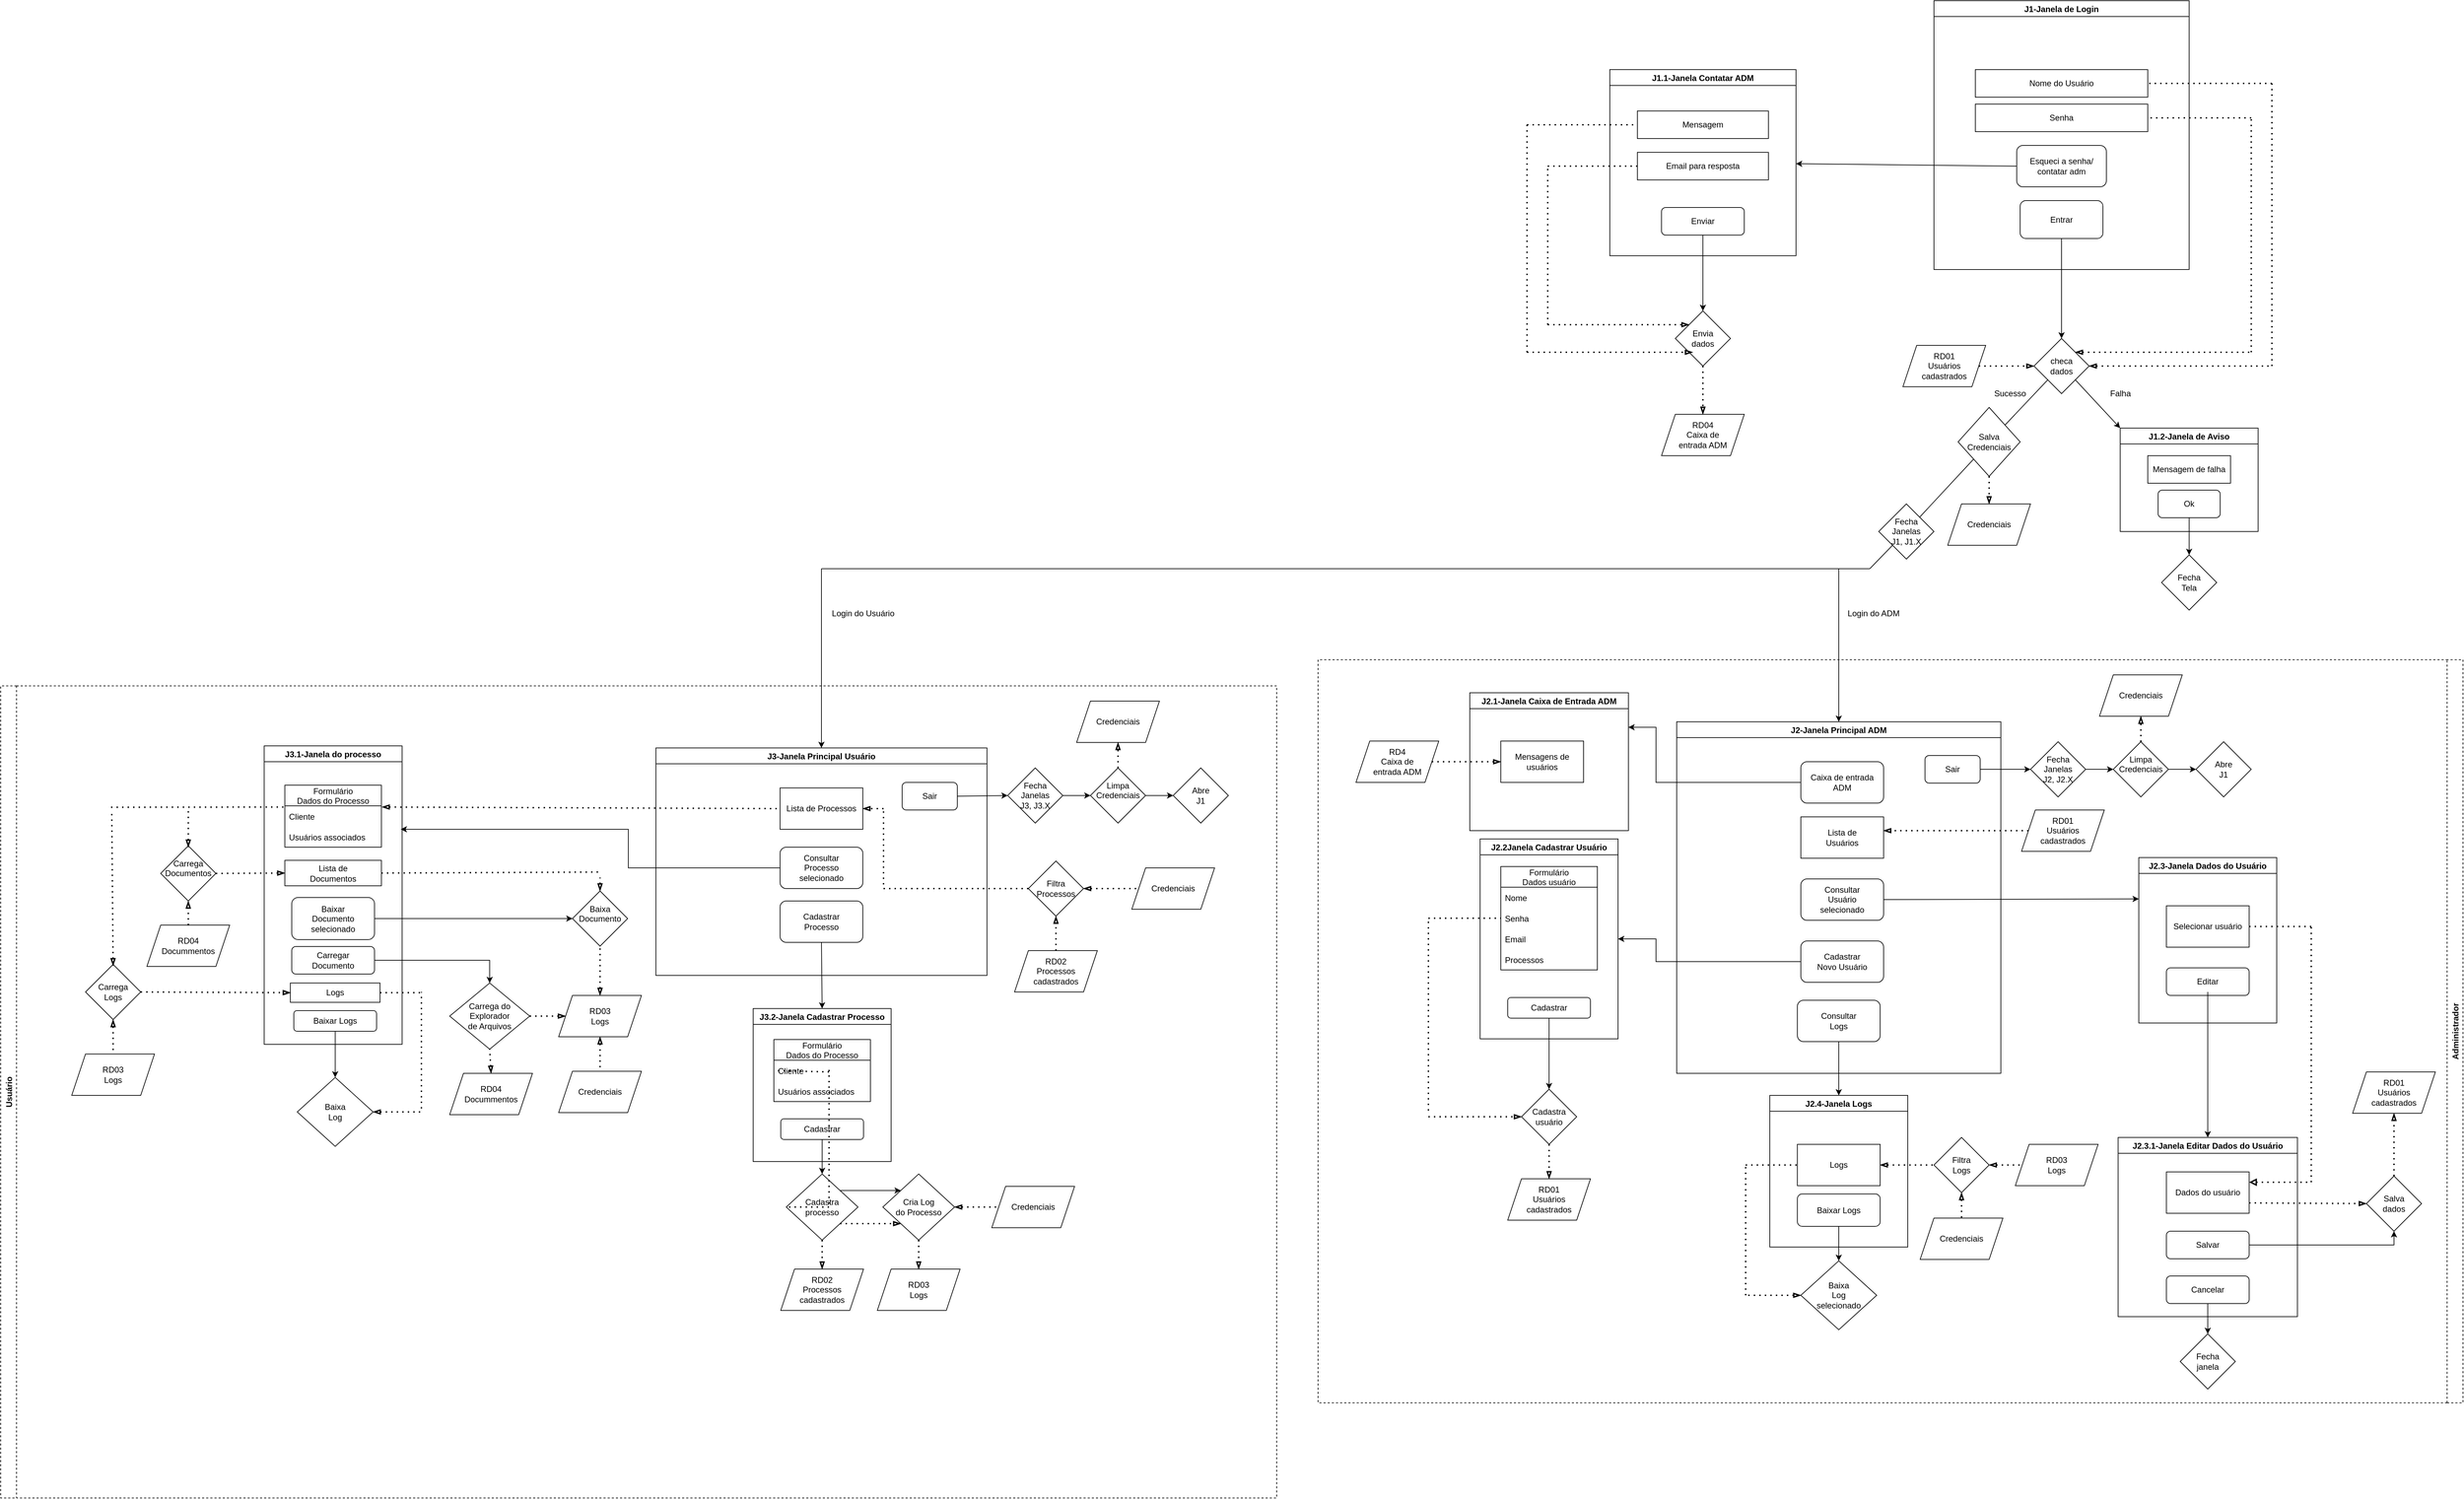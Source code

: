 <mxfile version="20.5.0" type="device"><diagram name="Page-1" id="5f0bae14-7c28-e335-631c-24af17079c00"><mxGraphModel dx="4874" dy="750" grid="1" gridSize="10" guides="1" tooltips="1" connect="1" arrows="1" fold="1" page="1" pageScale="1" pageWidth="1100" pageHeight="850" background="none" math="0" shadow="0"><root><mxCell id="0"/><mxCell id="1" parent="0"/><mxCell id="39150e848f15840c-15" style="edgeStyle=orthogonalEdgeStyle;rounded=0;html=1;labelBackgroundColor=none;startArrow=none;startFill=0;startSize=8;endArrow=open;endFill=0;endSize=16;fontFamily=Verdana;fontSize=12;dashed=1;" parent="1" edge="1"><mxGeometry relative="1" as="geometry"><Array as="points"><mxPoint x="350" y="220"/><mxPoint x="215" y="220"/></Array><mxPoint x="215" y="190" as="targetPoint"/></mxGeometry></mxCell><mxCell id="wgM_U7DIKo4WE0B6CXIs-2" value="Senha" style="rounded=0;whiteSpace=wrap;html=1;" parent="1" vertex="1"><mxGeometry x="233" y="166" width="250" height="40" as="geometry"/></mxCell><mxCell id="wgM_U7DIKo4WE0B6CXIs-4" value="&lt;div&gt;Esqueci a senha/&lt;/div&gt;&lt;div&gt;contatar adm&lt;br&gt;&lt;/div&gt;" style="rounded=1;whiteSpace=wrap;html=1;" parent="1" vertex="1"><mxGeometry x="293" y="226" width="130" height="60" as="geometry"/></mxCell><mxCell id="wgM_U7DIKo4WE0B6CXIs-5" value="" style="endArrow=classic;html=1;rounded=0;exitX=0;exitY=0.5;exitDx=0;exitDy=0;" parent="1" source="wgM_U7DIKo4WE0B6CXIs-4" target="wgM_U7DIKo4WE0B6CXIs-6" edge="1"><mxGeometry width="50" height="50" relative="1" as="geometry"><mxPoint x="483" y="196" as="sourcePoint"/><mxPoint x="53" y="256" as="targetPoint"/></mxGeometry></mxCell><mxCell id="wgM_U7DIKo4WE0B6CXIs-6" value="J1.1-Janela Contatar ADM" style="swimlane;startSize=23;" parent="1" vertex="1"><mxGeometry x="-297" y="116" width="270" height="270" as="geometry"/></mxCell><mxCell id="wgM_U7DIKo4WE0B6CXIs-23" value="Mensagem" style="rounded=0;whiteSpace=wrap;html=1;" parent="wgM_U7DIKo4WE0B6CXIs-6" vertex="1"><mxGeometry x="40" y="60" width="190" height="40" as="geometry"/></mxCell><mxCell id="wgM_U7DIKo4WE0B6CXIs-24" value="Email para resposta" style="rounded=0;whiteSpace=wrap;html=1;" parent="wgM_U7DIKo4WE0B6CXIs-6" vertex="1"><mxGeometry x="40" y="120" width="190" height="40" as="geometry"/></mxCell><mxCell id="wgM_U7DIKo4WE0B6CXIs-25" value="Enviar" style="rounded=1;whiteSpace=wrap;html=1;" parent="wgM_U7DIKo4WE0B6CXIs-6" vertex="1"><mxGeometry x="75" y="200" width="120" height="40" as="geometry"/></mxCell><mxCell id="wgM_U7DIKo4WE0B6CXIs-8" value="&lt;div&gt;checa&lt;/div&gt;&lt;div&gt;dados&lt;br&gt;&lt;/div&gt;" style="rhombus;whiteSpace=wrap;html=1;" parent="1" vertex="1"><mxGeometry x="318" y="506" width="80" height="80" as="geometry"/></mxCell><mxCell id="wgM_U7DIKo4WE0B6CXIs-9" value="" style="endArrow=classic;html=1;rounded=0;exitX=0.5;exitY=1;exitDx=0;exitDy=0;entryX=0.5;entryY=0;entryDx=0;entryDy=0;" parent="1" source="wgM_U7DIKo4WE0B6CXIs-3" target="wgM_U7DIKo4WE0B6CXIs-8" edge="1"><mxGeometry width="50" height="50" relative="1" as="geometry"><mxPoint x="353" y="506" as="sourcePoint"/><mxPoint x="403" y="456" as="targetPoint"/></mxGeometry></mxCell><mxCell id="wgM_U7DIKo4WE0B6CXIs-10" value="" style="endArrow=none;dashed=1;html=1;dashPattern=1 3;strokeWidth=2;rounded=0;exitX=1;exitY=0;exitDx=0;exitDy=0;startArrow=blockThin;startFill=0;" parent="1" source="wgM_U7DIKo4WE0B6CXIs-8" edge="1"><mxGeometry width="50" height="50" relative="1" as="geometry"><mxPoint x="353" y="416" as="sourcePoint"/><mxPoint x="633" y="526" as="targetPoint"/></mxGeometry></mxCell><mxCell id="wgM_U7DIKo4WE0B6CXIs-11" value="" style="endArrow=none;dashed=1;html=1;dashPattern=1 3;strokeWidth=2;rounded=0;" parent="1" edge="1"><mxGeometry width="50" height="50" relative="1" as="geometry"><mxPoint x="633" y="526" as="sourcePoint"/><mxPoint x="633" y="186" as="targetPoint"/></mxGeometry></mxCell><mxCell id="wgM_U7DIKo4WE0B6CXIs-12" value="" style="endArrow=none;dashed=1;html=1;dashPattern=1 3;strokeWidth=2;rounded=0;entryX=1;entryY=0.5;entryDx=0;entryDy=0;" parent="1" target="wgM_U7DIKo4WE0B6CXIs-2" edge="1"><mxGeometry width="50" height="50" relative="1" as="geometry"><mxPoint x="633" y="186" as="sourcePoint"/><mxPoint x="403" y="366" as="targetPoint"/></mxGeometry></mxCell><mxCell id="wgM_U7DIKo4WE0B6CXIs-13" value="" style="endArrow=none;dashed=1;html=1;dashPattern=1 3;strokeWidth=2;rounded=0;exitX=1;exitY=0.5;exitDx=0;exitDy=0;endFill=0;startArrow=blockThin;startFill=0;" parent="1" source="wgM_U7DIKo4WE0B6CXIs-8" edge="1"><mxGeometry width="50" height="50" relative="1" as="geometry"><mxPoint x="353" y="416" as="sourcePoint"/><mxPoint x="663" y="546" as="targetPoint"/></mxGeometry></mxCell><mxCell id="wgM_U7DIKo4WE0B6CXIs-14" value="" style="endArrow=none;dashed=1;html=1;dashPattern=1 3;strokeWidth=2;rounded=0;" parent="1" edge="1"><mxGeometry width="50" height="50" relative="1" as="geometry"><mxPoint x="663" y="136" as="sourcePoint"/><mxPoint x="663" y="546" as="targetPoint"/></mxGeometry></mxCell><mxCell id="wgM_U7DIKo4WE0B6CXIs-15" value="" style="endArrow=none;dashed=1;html=1;dashPattern=1 3;strokeWidth=2;rounded=0;entryX=1;entryY=0.5;entryDx=0;entryDy=0;" parent="1" target="wgM_U7DIKo4WE0B6CXIs-1" edge="1"><mxGeometry width="50" height="50" relative="1" as="geometry"><mxPoint x="663" y="136" as="sourcePoint"/><mxPoint x="403" y="296" as="targetPoint"/></mxGeometry></mxCell><mxCell id="wgM_U7DIKo4WE0B6CXIs-16" value="" style="endArrow=classic;html=1;rounded=0;exitX=1;exitY=1;exitDx=0;exitDy=0;entryX=0;entryY=0;entryDx=0;entryDy=0;" parent="1" source="wgM_U7DIKo4WE0B6CXIs-8" target="wgM_U7DIKo4WE0B6CXIs-20" edge="1"><mxGeometry width="50" height="50" relative="1" as="geometry"><mxPoint x="373" y="706" as="sourcePoint"/><mxPoint x="443" y="636" as="targetPoint"/></mxGeometry></mxCell><mxCell id="wgM_U7DIKo4WE0B6CXIs-17" value="" style="endArrow=none;html=1;rounded=0;exitX=0;exitY=1;exitDx=0;exitDy=0;endFill=0;startArrow=none;" parent="1" source="lBLVcqdWHHOpO1k9QTyP-200" edge="1"><mxGeometry width="50" height="50" relative="1" as="geometry"><mxPoint x="353" y="676" as="sourcePoint"/><mxPoint x="80" y="840" as="targetPoint"/></mxGeometry></mxCell><mxCell id="wgM_U7DIKo4WE0B6CXIs-18" value="Sucesso" style="text;html=1;align=center;verticalAlign=middle;resizable=0;points=[];autosize=1;strokeColor=none;fillColor=none;" parent="1" vertex="1"><mxGeometry x="248" y="571" width="70" height="30" as="geometry"/></mxCell><mxCell id="wgM_U7DIKo4WE0B6CXIs-19" value="Falha" style="text;html=1;align=center;verticalAlign=middle;resizable=0;points=[];autosize=1;strokeColor=none;fillColor=none;" parent="1" vertex="1"><mxGeometry x="418" y="571" width="50" height="30" as="geometry"/></mxCell><mxCell id="wgM_U7DIKo4WE0B6CXIs-20" value="J1.2-Janela de Aviso" style="swimlane;" parent="1" vertex="1"><mxGeometry x="443" y="636" width="200" height="150" as="geometry"/></mxCell><mxCell id="wgM_U7DIKo4WE0B6CXIs-37" value="Ok" style="rounded=1;whiteSpace=wrap;html=1;" parent="wgM_U7DIKo4WE0B6CXIs-20" vertex="1"><mxGeometry x="55" y="90" width="90" height="40" as="geometry"/></mxCell><mxCell id="lBLVcqdWHHOpO1k9QTyP-48" value="Mensagem de falha" style="rounded=0;whiteSpace=wrap;html=1;" parent="wgM_U7DIKo4WE0B6CXIs-20" vertex="1"><mxGeometry x="40" y="40" width="120" height="40" as="geometry"/></mxCell><mxCell id="wgM_U7DIKo4WE0B6CXIs-22" value="J1-Janela de Login" style="swimlane;" parent="1" vertex="1"><mxGeometry x="173" y="16" width="370" height="390" as="geometry"/></mxCell><mxCell id="wgM_U7DIKo4WE0B6CXIs-3" value="Entrar" style="rounded=1;whiteSpace=wrap;html=1;" parent="wgM_U7DIKo4WE0B6CXIs-22" vertex="1"><mxGeometry x="125" y="290" width="120" height="55" as="geometry"/></mxCell><mxCell id="wgM_U7DIKo4WE0B6CXIs-1" value="Nome do Usuário" style="rounded=0;whiteSpace=wrap;html=1;" parent="wgM_U7DIKo4WE0B6CXIs-22" vertex="1"><mxGeometry x="60" y="100" width="250" height="40" as="geometry"/></mxCell><mxCell id="wgM_U7DIKo4WE0B6CXIs-26" value="&lt;div&gt;Envia&lt;/div&gt;&lt;div&gt;dados&lt;/div&gt;" style="rhombus;whiteSpace=wrap;html=1;" parent="1" vertex="1"><mxGeometry x="-202" y="466" width="80" height="80" as="geometry"/></mxCell><mxCell id="wgM_U7DIKo4WE0B6CXIs-27" value="" style="endArrow=classic;html=1;rounded=0;exitX=0.5;exitY=1;exitDx=0;exitDy=0;entryX=0.5;entryY=0;entryDx=0;entryDy=0;" parent="1" source="wgM_U7DIKo4WE0B6CXIs-25" target="wgM_U7DIKo4WE0B6CXIs-26" edge="1"><mxGeometry width="50" height="50" relative="1" as="geometry"><mxPoint x="-27" y="376" as="sourcePoint"/><mxPoint x="23" y="326" as="targetPoint"/></mxGeometry></mxCell><mxCell id="wgM_U7DIKo4WE0B6CXIs-28" value="" style="endArrow=blockThin;dashed=1;html=1;dashPattern=1 3;strokeWidth=2;rounded=0;entryX=0;entryY=0;entryDx=0;entryDy=0;endFill=0;" parent="1" target="wgM_U7DIKo4WE0B6CXIs-26" edge="1"><mxGeometry width="50" height="50" relative="1" as="geometry"><mxPoint x="-387" y="486" as="sourcePoint"/><mxPoint x="-267" y="436" as="targetPoint"/></mxGeometry></mxCell><mxCell id="wgM_U7DIKo4WE0B6CXIs-29" value="" style="endArrow=none;dashed=1;html=1;dashPattern=1 3;strokeWidth=2;rounded=0;" parent="1" edge="1"><mxGeometry width="50" height="50" relative="1" as="geometry"><mxPoint x="-387" y="486" as="sourcePoint"/><mxPoint x="-387" y="256" as="targetPoint"/></mxGeometry></mxCell><mxCell id="wgM_U7DIKo4WE0B6CXIs-30" value="" style="endArrow=none;dashed=1;html=1;dashPattern=1 3;strokeWidth=2;rounded=0;entryX=0;entryY=0.5;entryDx=0;entryDy=0;" parent="1" target="wgM_U7DIKo4WE0B6CXIs-24" edge="1"><mxGeometry width="50" height="50" relative="1" as="geometry"><mxPoint x="-387" y="256" as="sourcePoint"/><mxPoint x="-337" y="206" as="targetPoint"/></mxGeometry></mxCell><mxCell id="wgM_U7DIKo4WE0B6CXIs-31" value="" style="endArrow=blockThin;dashed=1;html=1;dashPattern=1 3;strokeWidth=2;rounded=0;endFill=0;" parent="1" edge="1"><mxGeometry width="50" height="50" relative="1" as="geometry"><mxPoint x="-417" y="526" as="sourcePoint"/><mxPoint x="-177" y="526" as="targetPoint"/></mxGeometry></mxCell><mxCell id="wgM_U7DIKo4WE0B6CXIs-32" value="" style="endArrow=none;dashed=1;html=1;dashPattern=1 3;strokeWidth=2;rounded=0;" parent="1" edge="1"><mxGeometry width="50" height="50" relative="1" as="geometry"><mxPoint x="-417" y="526" as="sourcePoint"/><mxPoint x="-417" y="196" as="targetPoint"/></mxGeometry></mxCell><mxCell id="wgM_U7DIKo4WE0B6CXIs-33" value="" style="endArrow=none;dashed=1;html=1;dashPattern=1 3;strokeWidth=2;rounded=0;entryX=0;entryY=0.5;entryDx=0;entryDy=0;" parent="1" target="wgM_U7DIKo4WE0B6CXIs-23" edge="1"><mxGeometry width="50" height="50" relative="1" as="geometry"><mxPoint x="-417" y="196" as="sourcePoint"/><mxPoint x="-367" y="146" as="targetPoint"/></mxGeometry></mxCell><mxCell id="wgM_U7DIKo4WE0B6CXIs-35" value="&lt;div&gt;RD04&lt;br&gt;&lt;/div&gt;&lt;div&gt;Caixa de&lt;/div&gt;&lt;div&gt;entrada ADM&lt;br&gt;&lt;/div&gt;" style="shape=parallelogram;perimeter=parallelogramPerimeter;whiteSpace=wrap;html=1;fixedSize=1;" parent="1" vertex="1"><mxGeometry x="-222" y="616" width="120" height="60" as="geometry"/></mxCell><mxCell id="wgM_U7DIKo4WE0B6CXIs-39" value="" style="endArrow=classic;html=1;rounded=0;exitX=0.5;exitY=1;exitDx=0;exitDy=0;entryX=0.5;entryY=0;entryDx=0;entryDy=0;" parent="1" source="wgM_U7DIKo4WE0B6CXIs-37" target="wgM_U7DIKo4WE0B6CXIs-40" edge="1"><mxGeometry width="50" height="50" relative="1" as="geometry"><mxPoint x="543" y="816" as="sourcePoint"/><mxPoint x="543" y="806" as="targetPoint"/></mxGeometry></mxCell><mxCell id="wgM_U7DIKo4WE0B6CXIs-40" value="&lt;div&gt;Fecha&lt;/div&gt;&lt;div&gt;Tela&lt;br&gt;&lt;/div&gt;" style="rhombus;whiteSpace=wrap;html=1;" parent="1" vertex="1"><mxGeometry x="503" y="820" width="80" height="80" as="geometry"/></mxCell><mxCell id="lBLVcqdWHHOpO1k9QTyP-1" value="" style="endArrow=none;html=1;rounded=0;" parent="1" edge="1"><mxGeometry width="50" height="50" relative="1" as="geometry"><mxPoint x="-1440" y="840" as="sourcePoint"/><mxPoint x="80" y="840" as="targetPoint"/></mxGeometry></mxCell><mxCell id="lBLVcqdWHHOpO1k9QTyP-2" value="J2-Janela Principal ADM" style="swimlane;" parent="1" vertex="1"><mxGeometry x="-200" y="1062" width="470" height="510" as="geometry"/></mxCell><mxCell id="lBLVcqdWHHOpO1k9QTyP-7" value="J2.1-Janela Caixa de Entrada ADM" style="swimlane;" parent="1" vertex="1"><mxGeometry x="-500" y="1020" width="230" height="200" as="geometry"/></mxCell><mxCell id="lBLVcqdWHHOpO1k9QTyP-12" value="Mensagens de usuários" style="rounded=0;whiteSpace=wrap;html=1;" parent="lBLVcqdWHHOpO1k9QTyP-7" vertex="1"><mxGeometry x="45" y="70" width="120" height="60" as="geometry"/></mxCell><mxCell id="lBLVcqdWHHOpO1k9QTyP-10" value="" style="endArrow=classic;html=1;rounded=0;entryX=0.5;entryY=0;entryDx=0;entryDy=0;" parent="1" target="lBLVcqdWHHOpO1k9QTyP-2" edge="1"><mxGeometry width="50" height="50" relative="1" as="geometry"><mxPoint x="35" y="840" as="sourcePoint"/><mxPoint x="-10" y="890" as="targetPoint"/></mxGeometry></mxCell><mxCell id="lBLVcqdWHHOpO1k9QTyP-11" value="&lt;div&gt;RD4&lt;br&gt;&lt;/div&gt;&lt;div&gt;Caixa de&lt;/div&gt;&lt;div&gt;entrada ADM&lt;br&gt;&lt;/div&gt;" style="shape=parallelogram;perimeter=parallelogramPerimeter;whiteSpace=wrap;html=1;fixedSize=1;" parent="1" vertex="1"><mxGeometry x="-665" y="1090" width="120" height="60" as="geometry"/></mxCell><mxCell id="lBLVcqdWHHOpO1k9QTyP-13" value="" style="endArrow=blockThin;dashed=1;html=1;dashPattern=1 3;strokeWidth=2;rounded=0;exitX=1;exitY=0.5;exitDx=0;exitDy=0;entryX=0;entryY=0.5;entryDx=0;entryDy=0;endFill=0;" parent="1" source="lBLVcqdWHHOpO1k9QTyP-11" target="lBLVcqdWHHOpO1k9QTyP-12" edge="1"><mxGeometry width="50" height="50" relative="1" as="geometry"><mxPoint x="-205" y="1190" as="sourcePoint"/><mxPoint x="-525" y="1170" as="targetPoint"/></mxGeometry></mxCell><mxCell id="lBLVcqdWHHOpO1k9QTyP-14" value="" style="endArrow=blockThin;dashed=1;html=1;dashPattern=1 3;strokeWidth=2;rounded=0;exitX=0.5;exitY=1;exitDx=0;exitDy=0;entryX=0.5;entryY=0;entryDx=0;entryDy=0;endFill=0;" parent="1" source="wgM_U7DIKo4WE0B6CXIs-26" target="wgM_U7DIKo4WE0B6CXIs-35" edge="1"><mxGeometry width="50" height="50" relative="1" as="geometry"><mxPoint x="-67" y="556" as="sourcePoint"/><mxPoint x="-17" y="506" as="targetPoint"/></mxGeometry></mxCell><mxCell id="lBLVcqdWHHOpO1k9QTyP-15" value="Login do ADM" style="text;html=1;align=center;verticalAlign=middle;resizable=0;points=[];autosize=1;strokeColor=none;fillColor=none;" parent="1" vertex="1"><mxGeometry x="35" y="890" width="100" height="30" as="geometry"/></mxCell><mxCell id="lBLVcqdWHHOpO1k9QTyP-18" value="J2.2Janela Cadastrar Usuário" style="swimlane;" parent="1" vertex="1"><mxGeometry x="-485" y="1232" width="200" height="290" as="geometry"/></mxCell><mxCell id="lBLVcqdWHHOpO1k9QTyP-26" value="Cadastrar" style="rounded=1;whiteSpace=wrap;html=1;" parent="lBLVcqdWHHOpO1k9QTyP-18" vertex="1"><mxGeometry x="40" y="230" width="120" height="30" as="geometry"/></mxCell><mxCell id="lBLVcqdWHHOpO1k9QTyP-28" value="Formulário&#10;Dados usuário" style="swimlane;fontStyle=0;childLayout=stackLayout;horizontal=1;startSize=30;horizontalStack=0;resizeParent=1;resizeParentMax=0;resizeLast=0;collapsible=1;marginBottom=0;" parent="lBLVcqdWHHOpO1k9QTyP-18" vertex="1"><mxGeometry x="30" y="40" width="140" height="150" as="geometry"/></mxCell><mxCell id="lBLVcqdWHHOpO1k9QTyP-29" value="Nome" style="text;strokeColor=none;fillColor=none;align=left;verticalAlign=middle;spacingLeft=4;spacingRight=4;overflow=hidden;points=[[0,0.5],[1,0.5]];portConstraint=eastwest;rotatable=0;" parent="lBLVcqdWHHOpO1k9QTyP-28" vertex="1"><mxGeometry y="30" width="140" height="30" as="geometry"/></mxCell><mxCell id="lBLVcqdWHHOpO1k9QTyP-235" value="Senha" style="text;strokeColor=none;fillColor=none;align=left;verticalAlign=middle;spacingLeft=4;spacingRight=4;overflow=hidden;points=[[0,0.5],[1,0.5]];portConstraint=eastwest;rotatable=0;" parent="lBLVcqdWHHOpO1k9QTyP-28" vertex="1"><mxGeometry y="60" width="140" height="30" as="geometry"/></mxCell><mxCell id="lBLVcqdWHHOpO1k9QTyP-30" value="Email" style="text;strokeColor=none;fillColor=none;align=left;verticalAlign=middle;spacingLeft=4;spacingRight=4;overflow=hidden;points=[[0,0.5],[1,0.5]];portConstraint=eastwest;rotatable=0;" parent="lBLVcqdWHHOpO1k9QTyP-28" vertex="1"><mxGeometry y="90" width="140" height="30" as="geometry"/></mxCell><mxCell id="lBLVcqdWHHOpO1k9QTyP-40" value="Processos" style="text;strokeColor=none;fillColor=none;align=left;verticalAlign=middle;spacingLeft=4;spacingRight=4;overflow=hidden;points=[[0,0.5],[1,0.5]];portConstraint=eastwest;rotatable=0;" parent="lBLVcqdWHHOpO1k9QTyP-28" vertex="1"><mxGeometry y="120" width="140" height="30" as="geometry"/></mxCell><mxCell id="lBLVcqdWHHOpO1k9QTyP-19" value="&lt;div&gt;RD01&lt;br&gt;&lt;/div&gt;&lt;div&gt;Usuários&lt;/div&gt;&lt;div&gt;cadastrados&lt;br&gt;&lt;/div&gt;" style="shape=parallelogram;perimeter=parallelogramPerimeter;whiteSpace=wrap;html=1;fixedSize=1;" parent="1" vertex="1"><mxGeometry x="-445" y="1725" width="120" height="60" as="geometry"/></mxCell><mxCell id="lBLVcqdWHHOpO1k9QTyP-20" value="&lt;div&gt;RD01&lt;br&gt;&lt;/div&gt;&lt;div&gt;Usuários&lt;/div&gt;&lt;div&gt;cadastrados&lt;br&gt;&lt;/div&gt;" style="shape=parallelogram;perimeter=parallelogramPerimeter;whiteSpace=wrap;html=1;fixedSize=1;" parent="1" vertex="1"><mxGeometry x="128" y="516" width="120" height="60" as="geometry"/></mxCell><mxCell id="lBLVcqdWHHOpO1k9QTyP-21" value="" style="endArrow=blockThin;dashed=1;html=1;dashPattern=1 3;strokeWidth=2;rounded=0;jumpStyle=none;exitX=1;exitY=0.5;exitDx=0;exitDy=0;entryX=0;entryY=0.5;entryDx=0;entryDy=0;endFill=0;" parent="1" source="lBLVcqdWHHOpO1k9QTyP-20" target="wgM_U7DIKo4WE0B6CXIs-8" edge="1"><mxGeometry width="50" height="50" relative="1" as="geometry"><mxPoint x="203" y="756" as="sourcePoint"/><mxPoint x="253" y="706" as="targetPoint"/></mxGeometry></mxCell><mxCell id="lBLVcqdWHHOpO1k9QTyP-23" value="&lt;div&gt;Cadastra&lt;/div&gt;&lt;div&gt;usuário&lt;/div&gt;" style="rhombus;whiteSpace=wrap;html=1;" parent="1" vertex="1"><mxGeometry x="-425" y="1595" width="80" height="80" as="geometry"/></mxCell><mxCell id="lBLVcqdWHHOpO1k9QTyP-25" value="" style="endArrow=blockThin;dashed=1;html=1;dashPattern=1 3;strokeWidth=2;rounded=0;jumpStyle=none;exitX=0.5;exitY=1;exitDx=0;exitDy=0;endFill=0;" parent="1" source="lBLVcqdWHHOpO1k9QTyP-23" target="lBLVcqdWHHOpO1k9QTyP-19" edge="1"><mxGeometry width="50" height="50" relative="1" as="geometry"><mxPoint x="-300" y="1635" as="sourcePoint"/><mxPoint x="-250" y="1585" as="targetPoint"/></mxGeometry></mxCell><mxCell id="lBLVcqdWHHOpO1k9QTyP-27" value="" style="endArrow=classic;html=1;rounded=0;jumpStyle=none;exitX=0.5;exitY=1;exitDx=0;exitDy=0;entryX=0.5;entryY=0;entryDx=0;entryDy=0;" parent="1" source="lBLVcqdWHHOpO1k9QTyP-26" target="lBLVcqdWHHOpO1k9QTyP-23" edge="1"><mxGeometry width="50" height="50" relative="1" as="geometry"><mxPoint x="-300" y="1428" as="sourcePoint"/><mxPoint x="-250" y="1378" as="targetPoint"/></mxGeometry></mxCell><mxCell id="lBLVcqdWHHOpO1k9QTyP-42" value="" style="endArrow=none;dashed=1;html=1;dashPattern=1 3;strokeWidth=2;rounded=0;jumpStyle=none;entryX=0;entryY=0.5;entryDx=0;entryDy=0;" parent="1" target="lBLVcqdWHHOpO1k9QTyP-235" edge="1"><mxGeometry width="50" height="50" relative="1" as="geometry"><mxPoint x="-560" y="1347" as="sourcePoint"/><mxPoint x="-545" y="1332" as="targetPoint"/></mxGeometry></mxCell><mxCell id="lBLVcqdWHHOpO1k9QTyP-43" value="" style="endArrow=none;dashed=1;html=1;dashPattern=1 3;strokeWidth=2;rounded=0;jumpStyle=none;" parent="1" edge="1"><mxGeometry width="50" height="50" relative="1" as="geometry"><mxPoint x="-560" y="1352" as="sourcePoint"/><mxPoint x="-560" y="1632" as="targetPoint"/></mxGeometry></mxCell><mxCell id="lBLVcqdWHHOpO1k9QTyP-44" value="" style="endArrow=blockThin;dashed=1;html=1;dashPattern=1 3;strokeWidth=2;rounded=0;jumpStyle=none;entryX=0;entryY=0.5;entryDx=0;entryDy=0;endFill=0;" parent="1" target="lBLVcqdWHHOpO1k9QTyP-23" edge="1"><mxGeometry width="50" height="50" relative="1" as="geometry"><mxPoint x="-560" y="1635" as="sourcePoint"/><mxPoint x="-510" y="1582" as="targetPoint"/></mxGeometry></mxCell><mxCell id="lBLVcqdWHHOpO1k9QTyP-47" value="J2.3-Janela Dados do Usuário" style="swimlane;" parent="1" vertex="1"><mxGeometry x="470" y="1259" width="200" height="240" as="geometry"/></mxCell><mxCell id="lBLVcqdWHHOpO1k9QTyP-51" value="Selecionar usuário" style="rounded=0;whiteSpace=wrap;html=1;" parent="lBLVcqdWHHOpO1k9QTyP-47" vertex="1"><mxGeometry x="40" y="70" width="120" height="60" as="geometry"/></mxCell><mxCell id="lBLVcqdWHHOpO1k9QTyP-53" value="Editar" style="rounded=1;whiteSpace=wrap;html=1;" parent="lBLVcqdWHHOpO1k9QTyP-47" vertex="1"><mxGeometry x="40" y="160" width="120" height="40" as="geometry"/></mxCell><mxCell id="lBLVcqdWHHOpO1k9QTyP-54" value="J2.3.1-Janela Editar Dados do Usuário" style="swimlane;startSize=23;" parent="1" vertex="1"><mxGeometry x="440" y="1665" width="260" height="260" as="geometry"/></mxCell><mxCell id="lBLVcqdWHHOpO1k9QTyP-59" value="" style="endArrow=none;dashed=1;html=1;dashPattern=1 3;strokeWidth=2;rounded=0;jumpStyle=none;entryX=1;entryY=0.5;entryDx=0;entryDy=0;" parent="1" target="lBLVcqdWHHOpO1k9QTyP-51" edge="1"><mxGeometry width="50" height="50" relative="1" as="geometry"><mxPoint x="720" y="1359" as="sourcePoint"/><mxPoint x="790.0" y="1384" as="targetPoint"/></mxGeometry></mxCell><mxCell id="lBLVcqdWHHOpO1k9QTyP-61" value="" style="endArrow=classic;html=1;rounded=0;jumpStyle=none;entryX=0.5;entryY=0;entryDx=0;entryDy=0;" parent="1" target="lBLVcqdWHHOpO1k9QTyP-54" edge="1"><mxGeometry width="50" height="50" relative="1" as="geometry"><mxPoint x="570" y="1454" as="sourcePoint"/><mxPoint x="650" y="1564" as="targetPoint"/></mxGeometry></mxCell><mxCell id="lBLVcqdWHHOpO1k9QTyP-67" value="" style="endArrow=none;dashed=1;html=1;dashPattern=1 3;strokeWidth=2;rounded=0;jumpStyle=none;exitX=1;exitY=0.25;exitDx=0;exitDy=0;startArrow=block;startFill=0;" parent="1" source="lBLVcqdWHHOpO1k9QTyP-62" edge="1"><mxGeometry width="50" height="50" relative="1" as="geometry"><mxPoint x="670" y="1675" as="sourcePoint"/><mxPoint x="720" y="1730" as="targetPoint"/></mxGeometry></mxCell><mxCell id="lBLVcqdWHHOpO1k9QTyP-68" value="" style="endArrow=none;dashed=1;html=1;dashPattern=1 3;strokeWidth=2;rounded=0;jumpStyle=none;" parent="1" edge="1"><mxGeometry width="50" height="50" relative="1" as="geometry"><mxPoint x="720" y="1730" as="sourcePoint"/><mxPoint x="720" y="1360" as="targetPoint"/></mxGeometry></mxCell><mxCell id="lBLVcqdWHHOpO1k9QTyP-73" value="J2.4-Janela Logs" style="swimlane;" parent="1" vertex="1"><mxGeometry x="-65" y="1604" width="200" height="220" as="geometry"/></mxCell><mxCell id="lBLVcqdWHHOpO1k9QTyP-77" value="Logs" style="rounded=0;whiteSpace=wrap;html=1;" parent="lBLVcqdWHHOpO1k9QTyP-73" vertex="1"><mxGeometry x="40" y="71" width="120" height="60" as="geometry"/></mxCell><mxCell id="lBLVcqdWHHOpO1k9QTyP-93" value="Baixar Logs" style="rounded=1;whiteSpace=wrap;html=1;" parent="lBLVcqdWHHOpO1k9QTyP-73" vertex="1"><mxGeometry x="40" y="143" width="120" height="47" as="geometry"/></mxCell><mxCell id="lBLVcqdWHHOpO1k9QTyP-74" value="" style="endArrow=classic;html=1;rounded=0;jumpStyle=none;exitX=0.5;exitY=1;exitDx=0;exitDy=0;entryX=0.5;entryY=0;entryDx=0;entryDy=0;" parent="1" source="lBLVcqdWHHOpO1k9QTyP-46" target="lBLVcqdWHHOpO1k9QTyP-73" edge="1"><mxGeometry width="50" height="50" relative="1" as="geometry"><mxPoint x="20" y="1672" as="sourcePoint"/><mxPoint x="70" y="1622" as="targetPoint"/></mxGeometry></mxCell><mxCell id="lBLVcqdWHHOpO1k9QTyP-76" value="" style="endArrow=classic;html=1;rounded=0;jumpStyle=none;entryX=0;entryY=0.25;entryDx=0;entryDy=0;exitX=1;exitY=0.5;exitDx=0;exitDy=0;" parent="1" source="lBLVcqdWHHOpO1k9QTyP-45" target="lBLVcqdWHHOpO1k9QTyP-47" edge="1"><mxGeometry width="50" height="50" relative="1" as="geometry"><mxPoint x="120" y="1332" as="sourcePoint"/><mxPoint x="170" y="1282" as="targetPoint"/></mxGeometry></mxCell><mxCell id="lBLVcqdWHHOpO1k9QTyP-78" value="" style="endArrow=none;dashed=1;html=1;dashPattern=1 3;strokeWidth=2;rounded=0;jumpStyle=none;exitX=1;exitY=0.5;exitDx=0;exitDy=0;entryX=0;entryY=0.5;entryDx=0;entryDy=0;startArrow=blockThin;startFill=0;" parent="1" source="lBLVcqdWHHOpO1k9QTyP-77" target="lBLVcqdWHHOpO1k9QTyP-206" edge="1"><mxGeometry width="50" height="50" relative="1" as="geometry"><mxPoint x="240" y="1614" as="sourcePoint"/><mxPoint x="290" y="1564" as="targetPoint"/></mxGeometry></mxCell><mxCell id="lBLVcqdWHHOpO1k9QTyP-83" value="" style="endArrow=classic;html=1;rounded=0;jumpStyle=none;entryX=0.5;entryY=0;entryDx=0;entryDy=0;" parent="1" target="lBLVcqdWHHOpO1k9QTyP-79" edge="1"><mxGeometry width="50" height="50" relative="1" as="geometry"><mxPoint x="-1440" y="840" as="sourcePoint"/><mxPoint x="-988" y="910" as="targetPoint"/></mxGeometry></mxCell><mxCell id="lBLVcqdWHHOpO1k9QTyP-84" value="Login do Usuário" style="text;html=1;align=center;verticalAlign=middle;resizable=0;points=[];autosize=1;strokeColor=none;fillColor=none;" parent="1" vertex="1"><mxGeometry x="-1440" y="890" width="120" height="30" as="geometry"/></mxCell><mxCell id="lBLVcqdWHHOpO1k9QTyP-94" value="" style="endArrow=classic;html=1;rounded=0;jumpStyle=none;exitX=0.5;exitY=1;exitDx=0;exitDy=0;" parent="1" source="lBLVcqdWHHOpO1k9QTyP-93" target="lBLVcqdWHHOpO1k9QTyP-95" edge="1"><mxGeometry width="50" height="50" relative="1" as="geometry"><mxPoint x="-200" y="1834" as="sourcePoint"/><mxPoint x="35" y="1894" as="targetPoint"/></mxGeometry></mxCell><mxCell id="lBLVcqdWHHOpO1k9QTyP-95" value="&lt;div&gt;Baixa&lt;/div&gt;&lt;div&gt;Log&lt;br&gt;&lt;/div&gt;&lt;div&gt;selecionado&lt;br&gt;&lt;/div&gt;" style="rhombus;whiteSpace=wrap;html=1;" parent="1" vertex="1"><mxGeometry x="-20" y="1844" width="110" height="100" as="geometry"/></mxCell><mxCell id="lBLVcqdWHHOpO1k9QTyP-96" value="" style="endArrow=none;dashed=1;html=1;dashPattern=1 3;strokeWidth=2;rounded=0;jumpStyle=none;exitX=0;exitY=0.5;exitDx=0;exitDy=0;startArrow=blockThin;startFill=0;" parent="1" source="lBLVcqdWHHOpO1k9QTyP-95" edge="1"><mxGeometry width="50" height="50" relative="1" as="geometry"><mxPoint x="-310" y="1804" as="sourcePoint"/><mxPoint x="-100" y="1894" as="targetPoint"/></mxGeometry></mxCell><mxCell id="lBLVcqdWHHOpO1k9QTyP-97" value="" style="endArrow=none;dashed=1;html=1;dashPattern=1 3;strokeWidth=2;rounded=0;jumpStyle=none;" parent="1" edge="1"><mxGeometry width="50" height="50" relative="1" as="geometry"><mxPoint x="-100" y="1894" as="sourcePoint"/><mxPoint x="-100" y="1702" as="targetPoint"/></mxGeometry></mxCell><mxCell id="lBLVcqdWHHOpO1k9QTyP-106" value="Administrador" style="swimlane;horizontal=0;dashed=1;direction=west;" parent="1" vertex="1"><mxGeometry x="-720" y="972" width="1660" height="1078" as="geometry"/></mxCell><mxCell id="lBLVcqdWHHOpO1k9QTyP-66" value="&lt;div&gt;Fecha&lt;/div&gt;&lt;div&gt;janela&lt;br&gt;&lt;/div&gt;" style="rhombus;whiteSpace=wrap;html=1;" parent="lBLVcqdWHHOpO1k9QTyP-106" vertex="1"><mxGeometry x="1250" y="978" width="80" height="80" as="geometry"/></mxCell><mxCell id="lBLVcqdWHHOpO1k9QTyP-154" value="Sair" style="rounded=1;whiteSpace=wrap;html=1;" parent="lBLVcqdWHHOpO1k9QTyP-106" vertex="1"><mxGeometry x="880" y="139" width="80" height="40" as="geometry"/></mxCell><mxCell id="lBLVcqdWHHOpO1k9QTyP-155" value="&lt;div&gt;Fecha&lt;/div&gt;&lt;div&gt;Janelas&lt;/div&gt;&lt;div&gt;J2, J2.X&lt;br&gt;&lt;/div&gt;" style="rhombus;whiteSpace=wrap;html=1;" parent="lBLVcqdWHHOpO1k9QTyP-106" vertex="1"><mxGeometry x="1033" y="119" width="80" height="80" as="geometry"/></mxCell><mxCell id="lBLVcqdWHHOpO1k9QTyP-156" value="&lt;div&gt;Abre&lt;/div&gt;&lt;div&gt;J1&lt;br&gt;&lt;/div&gt;" style="rhombus;whiteSpace=wrap;html=1;" parent="lBLVcqdWHHOpO1k9QTyP-106" vertex="1"><mxGeometry x="1273" y="119" width="80" height="80" as="geometry"/></mxCell><mxCell id="lBLVcqdWHHOpO1k9QTyP-157" value="&lt;div&gt;&lt;br&gt;&lt;/div&gt;&lt;div&gt;Limpa&lt;/div&gt;&lt;div&gt;Credenciais&lt;br&gt;&lt;/div&gt;&lt;div&gt;&lt;br&gt;&lt;/div&gt;&lt;div&gt;&lt;br&gt;&lt;/div&gt;" style="rhombus;whiteSpace=wrap;html=1;" parent="lBLVcqdWHHOpO1k9QTyP-106" vertex="1"><mxGeometry x="1153" y="119" width="80" height="80" as="geometry"/></mxCell><mxCell id="lBLVcqdWHHOpO1k9QTyP-158" value="" style="endArrow=classic;html=1;rounded=0;jumpStyle=none;exitX=1;exitY=0.5;exitDx=0;exitDy=0;entryX=0;entryY=0.5;entryDx=0;entryDy=0;" parent="lBLVcqdWHHOpO1k9QTyP-106" source="lBLVcqdWHHOpO1k9QTyP-155" target="lBLVcqdWHHOpO1k9QTyP-157" edge="1"><mxGeometry width="50" height="50" relative="1" as="geometry"><mxPoint x="3463" y="-768" as="sourcePoint"/><mxPoint x="3513" y="-818" as="targetPoint"/></mxGeometry></mxCell><mxCell id="lBLVcqdWHHOpO1k9QTyP-159" value="" style="endArrow=classic;html=1;rounded=0;jumpStyle=none;exitX=1;exitY=0.5;exitDx=0;exitDy=0;entryX=0;entryY=0.5;entryDx=0;entryDy=0;" parent="lBLVcqdWHHOpO1k9QTyP-106" source="lBLVcqdWHHOpO1k9QTyP-157" target="lBLVcqdWHHOpO1k9QTyP-156" edge="1"><mxGeometry width="50" height="50" relative="1" as="geometry"><mxPoint x="3463" y="-768" as="sourcePoint"/><mxPoint x="3513" y="-818" as="targetPoint"/></mxGeometry></mxCell><mxCell id="lBLVcqdWHHOpO1k9QTyP-160" value="Credenciais" style="shape=parallelogram;perimeter=parallelogramPerimeter;whiteSpace=wrap;html=1;fixedSize=1;" parent="lBLVcqdWHHOpO1k9QTyP-106" vertex="1"><mxGeometry x="1133" y="22" width="120" height="60" as="geometry"/></mxCell><mxCell id="lBLVcqdWHHOpO1k9QTyP-161" value="" style="endArrow=blockThin;dashed=1;html=1;dashPattern=1 3;strokeWidth=2;rounded=0;jumpStyle=none;exitX=0.5;exitY=0;exitDx=0;exitDy=0;entryX=0.5;entryY=1;entryDx=0;entryDy=0;endFill=0;" parent="lBLVcqdWHHOpO1k9QTyP-106" source="lBLVcqdWHHOpO1k9QTyP-157" target="lBLVcqdWHHOpO1k9QTyP-160" edge="1"><mxGeometry width="50" height="50" relative="1" as="geometry"><mxPoint x="3513" y="-778" as="sourcePoint"/><mxPoint x="3563" y="-828" as="targetPoint"/></mxGeometry></mxCell><mxCell id="lBLVcqdWHHOpO1k9QTyP-162" value="" style="endArrow=classic;html=1;rounded=0;jumpStyle=none;exitX=1;exitY=0.5;exitDx=0;exitDy=0;entryX=0;entryY=0.5;entryDx=0;entryDy=0;" parent="lBLVcqdWHHOpO1k9QTyP-106" source="lBLVcqdWHHOpO1k9QTyP-154" target="lBLVcqdWHHOpO1k9QTyP-155" edge="1"><mxGeometry width="50" height="50" relative="1" as="geometry"><mxPoint x="1085" y="172" as="sourcePoint"/><mxPoint x="1030" y="159" as="targetPoint"/></mxGeometry></mxCell><mxCell id="lBLVcqdWHHOpO1k9QTyP-75" value="RD03&lt;br&gt;&lt;div&gt;Logs&lt;/div&gt;" style="shape=parallelogram;perimeter=parallelogramPerimeter;whiteSpace=wrap;html=1;fixedSize=1;" parent="lBLVcqdWHHOpO1k9QTyP-106" vertex="1"><mxGeometry x="1011" y="703" width="120" height="60" as="geometry"/></mxCell><mxCell id="lBLVcqdWHHOpO1k9QTyP-206" value="&lt;div&gt;Filtra&lt;/div&gt;&lt;div&gt;Logs&lt;br&gt;&lt;/div&gt;" style="rhombus;whiteSpace=wrap;html=1;" parent="lBLVcqdWHHOpO1k9QTyP-106" vertex="1"><mxGeometry x="893" y="693" width="80" height="80" as="geometry"/></mxCell><mxCell id="lBLVcqdWHHOpO1k9QTyP-207" value="" style="endArrow=none;dashed=1;html=1;dashPattern=1 3;strokeWidth=2;rounded=0;jumpStyle=none;exitX=1;exitY=0.5;exitDx=0;exitDy=0;entryX=0;entryY=0.5;entryDx=0;entryDy=0;startArrow=blockThin;startFill=0;" parent="lBLVcqdWHHOpO1k9QTyP-106" source="lBLVcqdWHHOpO1k9QTyP-206" target="lBLVcqdWHHOpO1k9QTyP-75" edge="1"><mxGeometry width="50" height="50" relative="1" as="geometry"><mxPoint x="825" y="743" as="sourcePoint"/><mxPoint x="903" y="743" as="targetPoint"/></mxGeometry></mxCell><mxCell id="lBLVcqdWHHOpO1k9QTyP-208" value="Credenciais" style="shape=parallelogram;perimeter=parallelogramPerimeter;whiteSpace=wrap;html=1;fixedSize=1;" parent="lBLVcqdWHHOpO1k9QTyP-106" vertex="1"><mxGeometry x="873" y="810" width="120" height="60" as="geometry"/></mxCell><mxCell id="lBLVcqdWHHOpO1k9QTyP-209" value="" style="endArrow=none;dashed=1;html=1;dashPattern=1 3;strokeWidth=2;rounded=0;jumpStyle=none;exitX=0.5;exitY=1;exitDx=0;exitDy=0;entryX=0.5;entryY=0;entryDx=0;entryDy=0;startArrow=blockThin;startFill=0;" parent="lBLVcqdWHHOpO1k9QTyP-106" source="lBLVcqdWHHOpO1k9QTyP-206" target="lBLVcqdWHHOpO1k9QTyP-208" edge="1"><mxGeometry width="50" height="50" relative="1" as="geometry"><mxPoint x="983" y="743" as="sourcePoint"/><mxPoint x="1031" y="743" as="targetPoint"/></mxGeometry></mxCell><mxCell id="lBLVcqdWHHOpO1k9QTyP-69" value="&lt;div&gt;Salva&lt;/div&gt;&lt;div&gt;dados&lt;/div&gt;" style="rhombus;whiteSpace=wrap;html=1;" parent="lBLVcqdWHHOpO1k9QTyP-106" vertex="1"><mxGeometry x="1520" y="749" width="80" height="80" as="geometry"/></mxCell><mxCell id="lBLVcqdWHHOpO1k9QTyP-45" value="&lt;div&gt;Consultar&lt;/div&gt;&lt;div&gt;Usuário&lt;/div&gt;&lt;div&gt;selecionado&lt;br&gt;&lt;/div&gt;" style="rounded=1;whiteSpace=wrap;html=1;" parent="lBLVcqdWHHOpO1k9QTyP-106" vertex="1"><mxGeometry x="700" y="318" width="120" height="60" as="geometry"/></mxCell><mxCell id="lBLVcqdWHHOpO1k9QTyP-3" value="Caixa de entrada ADM" style="rounded=1;whiteSpace=wrap;html=1;" parent="lBLVcqdWHHOpO1k9QTyP-106" vertex="1"><mxGeometry x="700" y="148" width="120" height="60" as="geometry"/></mxCell><mxCell id="lBLVcqdWHHOpO1k9QTyP-17" value="&lt;div&gt;Cadastrar&lt;/div&gt;&lt;div&gt;Novo Usuário&lt;/div&gt;" style="rounded=1;whiteSpace=wrap;html=1;" parent="lBLVcqdWHHOpO1k9QTyP-106" vertex="1"><mxGeometry x="700" y="408" width="120" height="60" as="geometry"/></mxCell><mxCell id="lBLVcqdWHHOpO1k9QTyP-230" value="&lt;div&gt;Lista de&lt;/div&gt;&lt;div&gt;Usuários&lt;br&gt;&lt;/div&gt;" style="rounded=0;whiteSpace=wrap;html=1;" parent="lBLVcqdWHHOpO1k9QTyP-106" vertex="1"><mxGeometry x="700" y="228" width="120" height="60" as="geometry"/></mxCell><mxCell id="lBLVcqdWHHOpO1k9QTyP-231" value="&lt;div&gt;RD01&lt;/div&gt;&lt;div&gt;Usuários&lt;/div&gt;&lt;div&gt;cadastrados&lt;br&gt;&lt;/div&gt;" style="shape=parallelogram;perimeter=parallelogramPerimeter;whiteSpace=wrap;html=1;fixedSize=1;" parent="lBLVcqdWHHOpO1k9QTyP-106" vertex="1"><mxGeometry x="1020" y="218" width="120" height="60" as="geometry"/></mxCell><mxCell id="lBLVcqdWHHOpO1k9QTyP-232" value="" style="endArrow=blockThin;dashed=1;html=1;dashPattern=1 3;strokeWidth=2;rounded=0;jumpStyle=none;exitX=0;exitY=0.5;exitDx=0;exitDy=0;startArrow=none;startFill=0;endFill=0;" parent="lBLVcqdWHHOpO1k9QTyP-106" source="lBLVcqdWHHOpO1k9QTyP-231" edge="1"><mxGeometry width="50" height="50" relative="1" as="geometry"><mxPoint x="790" y="428" as="sourcePoint"/><mxPoint x="820" y="248" as="targetPoint"/></mxGeometry></mxCell><mxCell id="lBLVcqdWHHOpO1k9QTyP-46" value="&lt;div&gt;Consultar&lt;/div&gt;&lt;div&gt;Logs&lt;br&gt;&lt;/div&gt;" style="rounded=1;whiteSpace=wrap;html=1;" parent="lBLVcqdWHHOpO1k9QTyP-106" vertex="1"><mxGeometry x="695" y="494" width="120" height="60" as="geometry"/></mxCell><mxCell id="lBLVcqdWHHOpO1k9QTyP-62" value="Dados do usuário" style="rounded=0;whiteSpace=wrap;html=1;" parent="lBLVcqdWHHOpO1k9QTyP-106" vertex="1"><mxGeometry x="1230" y="743" width="120" height="60" as="geometry"/></mxCell><mxCell id="lBLVcqdWHHOpO1k9QTyP-71" value="" style="endArrow=blockThin;dashed=1;html=1;dashPattern=1 3;strokeWidth=2;rounded=0;jumpStyle=none;exitX=1;exitY=0.75;exitDx=0;exitDy=0;entryX=0;entryY=0.5;entryDx=0;entryDy=0;endFill=0;" parent="lBLVcqdWHHOpO1k9QTyP-106" source="lBLVcqdWHHOpO1k9QTyP-62" target="lBLVcqdWHHOpO1k9QTyP-69" edge="1"><mxGeometry width="50" height="50" relative="1" as="geometry"><mxPoint x="1280" y="723" as="sourcePoint"/><mxPoint x="1330" y="673" as="targetPoint"/></mxGeometry></mxCell><mxCell id="lBLVcqdWHHOpO1k9QTyP-63" value="Salvar" style="rounded=1;whiteSpace=wrap;html=1;" parent="lBLVcqdWHHOpO1k9QTyP-106" vertex="1"><mxGeometry x="1230" y="829" width="120" height="40" as="geometry"/></mxCell><mxCell id="lBLVcqdWHHOpO1k9QTyP-228" value="" style="edgeStyle=segmentEdgeStyle;endArrow=classic;html=1;rounded=0;jumpStyle=none;exitX=1;exitY=0.5;exitDx=0;exitDy=0;entryX=0.5;entryY=1;entryDx=0;entryDy=0;" parent="lBLVcqdWHHOpO1k9QTyP-106" source="lBLVcqdWHHOpO1k9QTyP-63" target="lBLVcqdWHHOpO1k9QTyP-69" edge="1"><mxGeometry width="50" height="50" relative="1" as="geometry"><mxPoint x="1440" y="698" as="sourcePoint"/><mxPoint x="1490" y="648" as="targetPoint"/></mxGeometry></mxCell><mxCell id="lBLVcqdWHHOpO1k9QTyP-64" value="Cancelar" style="rounded=1;whiteSpace=wrap;html=1;" parent="lBLVcqdWHHOpO1k9QTyP-106" vertex="1"><mxGeometry x="1230" y="894" width="120" height="40" as="geometry"/></mxCell><mxCell id="lBLVcqdWHHOpO1k9QTyP-65" value="" style="endArrow=classic;html=1;rounded=0;jumpStyle=none;exitX=0.5;exitY=1;exitDx=0;exitDy=0;entryX=0.5;entryY=0;entryDx=0;entryDy=0;" parent="lBLVcqdWHHOpO1k9QTyP-106" source="lBLVcqdWHHOpO1k9QTyP-64" target="lBLVcqdWHHOpO1k9QTyP-66" edge="1"><mxGeometry width="50" height="50" relative="1" as="geometry"><mxPoint x="1320" y="803" as="sourcePoint"/><mxPoint x="1290" y="983" as="targetPoint"/></mxGeometry></mxCell><mxCell id="lBLVcqdWHHOpO1k9QTyP-233" value="&lt;div&gt;RD01&lt;/div&gt;&lt;div&gt;Usuários&lt;/div&gt;&lt;div&gt;cadastrados&lt;br&gt;&lt;/div&gt;" style="shape=parallelogram;perimeter=parallelogramPerimeter;whiteSpace=wrap;html=1;fixedSize=1;" parent="lBLVcqdWHHOpO1k9QTyP-106" vertex="1"><mxGeometry x="1500" y="598" width="120" height="60" as="geometry"/></mxCell><mxCell id="lBLVcqdWHHOpO1k9QTyP-72" value="" style="endArrow=blockThin;dashed=1;html=1;dashPattern=1 3;strokeWidth=2;rounded=0;jumpStyle=none;exitX=0.5;exitY=0;exitDx=0;exitDy=0;endFill=0;entryX=0.5;entryY=1;entryDx=0;entryDy=0;" parent="lBLVcqdWHHOpO1k9QTyP-106" source="lBLVcqdWHHOpO1k9QTyP-69" target="lBLVcqdWHHOpO1k9QTyP-233" edge="1"><mxGeometry width="50" height="50" relative="1" as="geometry"><mxPoint x="1595" y="862" as="sourcePoint"/><mxPoint x="1560" y="658" as="targetPoint"/></mxGeometry></mxCell><mxCell id="lBLVcqdWHHOpO1k9QTyP-107" value="Usuário" style="swimlane;horizontal=0;dashed=1;" parent="1" vertex="1"><mxGeometry x="-2630" y="1010" width="1850" height="1178" as="geometry"/></mxCell><mxCell id="lBLVcqdWHHOpO1k9QTyP-108" value="&lt;div&gt;Cadastrar&lt;/div&gt;&lt;div&gt;Processo&lt;br&gt;&lt;/div&gt;" style="rounded=1;whiteSpace=wrap;html=1;" parent="lBLVcqdWHHOpO1k9QTyP-107" vertex="1"><mxGeometry x="1130" y="312" width="120" height="60" as="geometry"/></mxCell><mxCell id="lBLVcqdWHHOpO1k9QTyP-110" value="J3.2-Janela Cadastrar Processo" style="swimlane;startSize=23;" parent="lBLVcqdWHHOpO1k9QTyP-107" vertex="1"><mxGeometry x="1091" y="468" width="200" height="222" as="geometry"/></mxCell><mxCell id="lBLVcqdWHHOpO1k9QTyP-111" value="Cadastrar" style="rounded=1;whiteSpace=wrap;html=1;" parent="lBLVcqdWHHOpO1k9QTyP-110" vertex="1"><mxGeometry x="40" y="160" width="120" height="30" as="geometry"/></mxCell><mxCell id="lBLVcqdWHHOpO1k9QTyP-112" value="Formulário&#10;Dados do Processo" style="swimlane;fontStyle=0;childLayout=stackLayout;horizontal=1;startSize=30;horizontalStack=0;resizeParent=1;resizeParentMax=0;resizeLast=0;collapsible=1;marginBottom=0;" parent="lBLVcqdWHHOpO1k9QTyP-110" vertex="1"><mxGeometry x="30" y="45" width="140" height="90" as="geometry"/></mxCell><mxCell id="lBLVcqdWHHOpO1k9QTyP-113" value="Cliente" style="text;strokeColor=none;fillColor=none;align=left;verticalAlign=middle;spacingLeft=4;spacingRight=4;overflow=hidden;points=[[0,0.5],[1,0.5]];portConstraint=eastwest;rotatable=0;" parent="lBLVcqdWHHOpO1k9QTyP-112" vertex="1"><mxGeometry y="30" width="140" height="30" as="geometry"/></mxCell><mxCell id="lBLVcqdWHHOpO1k9QTyP-114" value="Usuários associados" style="text;strokeColor=none;fillColor=none;align=left;verticalAlign=middle;spacingLeft=4;spacingRight=4;overflow=hidden;points=[[0,0.5],[1,0.5]];portConstraint=eastwest;rotatable=0;" parent="lBLVcqdWHHOpO1k9QTyP-112" vertex="1"><mxGeometry y="60" width="140" height="30" as="geometry"/></mxCell><mxCell id="lBLVcqdWHHOpO1k9QTyP-117" value="&lt;div&gt;RD02&lt;br&gt;&lt;/div&gt;&lt;div&gt;Processos&lt;br&gt;&lt;/div&gt;&lt;div&gt;cadastrados&lt;br&gt;&lt;/div&gt;" style="shape=parallelogram;perimeter=parallelogramPerimeter;whiteSpace=wrap;html=1;fixedSize=1;" parent="lBLVcqdWHHOpO1k9QTyP-107" vertex="1"><mxGeometry x="1131" y="846" width="120" height="60" as="geometry"/></mxCell><mxCell id="lBLVcqdWHHOpO1k9QTyP-118" value="&lt;div&gt;Cadastra&lt;/div&gt;&lt;div&gt;processo&lt;br&gt;&lt;/div&gt;" style="rhombus;whiteSpace=wrap;html=1;" parent="lBLVcqdWHHOpO1k9QTyP-107" vertex="1"><mxGeometry x="1139" y="708" width="104" height="96" as="geometry"/></mxCell><mxCell id="lBLVcqdWHHOpO1k9QTyP-119" value="" style="endArrow=blockThin;dashed=1;html=1;dashPattern=1 3;strokeWidth=2;rounded=0;jumpStyle=none;exitX=0.5;exitY=1;exitDx=0;exitDy=0;endFill=0;" parent="lBLVcqdWHHOpO1k9QTyP-107" source="lBLVcqdWHHOpO1k9QTyP-118" target="lBLVcqdWHHOpO1k9QTyP-117" edge="1"><mxGeometry width="50" height="50" relative="1" as="geometry"><mxPoint x="1276" y="756" as="sourcePoint"/><mxPoint x="1326" y="706" as="targetPoint"/></mxGeometry></mxCell><mxCell id="lBLVcqdWHHOpO1k9QTyP-123" value="" style="endArrow=classic;html=1;rounded=0;jumpStyle=none;entryX=0.5;entryY=0;entryDx=0;entryDy=0;exitX=0.5;exitY=1;exitDx=0;exitDy=0;" parent="lBLVcqdWHHOpO1k9QTyP-107" source="lBLVcqdWHHOpO1k9QTyP-111" target="lBLVcqdWHHOpO1k9QTyP-118" edge="1"><mxGeometry width="50" height="50" relative="1" as="geometry"><mxPoint x="1131" y="726" as="sourcePoint"/><mxPoint x="1181" y="676" as="targetPoint"/></mxGeometry></mxCell><mxCell id="lBLVcqdWHHOpO1k9QTyP-124" value="&lt;div&gt;Cria Log&lt;/div&gt;&lt;div&gt;do Processo&lt;br&gt;&lt;/div&gt;" style="rhombus;whiteSpace=wrap;html=1;" parent="lBLVcqdWHHOpO1k9QTyP-107" vertex="1"><mxGeometry x="1279" y="708" width="104" height="96" as="geometry"/></mxCell><mxCell id="lBLVcqdWHHOpO1k9QTyP-126" value="" style="endArrow=classic;html=1;rounded=0;jumpStyle=none;exitX=1;exitY=0;exitDx=0;exitDy=0;entryX=0;entryY=0;entryDx=0;entryDy=0;" parent="lBLVcqdWHHOpO1k9QTyP-107" source="lBLVcqdWHHOpO1k9QTyP-118" target="lBLVcqdWHHOpO1k9QTyP-124" edge="1"><mxGeometry width="50" height="50" relative="1" as="geometry"><mxPoint x="1333" y="716" as="sourcePoint"/><mxPoint x="1383" y="666" as="targetPoint"/></mxGeometry></mxCell><mxCell id="lBLVcqdWHHOpO1k9QTyP-128" value="&lt;div&gt;RD03&lt;/div&gt;&lt;div&gt;Logs&lt;br&gt;&lt;/div&gt;" style="shape=parallelogram;perimeter=parallelogramPerimeter;whiteSpace=wrap;html=1;fixedSize=1;" parent="lBLVcqdWHHOpO1k9QTyP-107" vertex="1"><mxGeometry x="1271" y="846" width="120" height="60" as="geometry"/></mxCell><mxCell id="lBLVcqdWHHOpO1k9QTyP-127" value="" style="endArrow=blockThin;dashed=1;html=1;dashPattern=1 3;strokeWidth=2;rounded=0;jumpStyle=none;exitX=0.5;exitY=1;exitDx=0;exitDy=0;entryX=0.5;entryY=0;entryDx=0;entryDy=0;endFill=0;" parent="lBLVcqdWHHOpO1k9QTyP-107" source="lBLVcqdWHHOpO1k9QTyP-124" target="lBLVcqdWHHOpO1k9QTyP-128" edge="1"><mxGeometry width="50" height="50" relative="1" as="geometry"><mxPoint x="1333" y="716" as="sourcePoint"/><mxPoint x="1333" y="846" as="targetPoint"/></mxGeometry></mxCell><mxCell id="lBLVcqdWHHOpO1k9QTyP-129" value="" style="endArrow=blockThin;dashed=1;html=1;dashPattern=1 3;strokeWidth=2;rounded=0;jumpStyle=none;exitX=1;exitY=1;exitDx=0;exitDy=0;entryX=0;entryY=1;entryDx=0;entryDy=0;endFill=0;" parent="lBLVcqdWHHOpO1k9QTyP-107" source="lBLVcqdWHHOpO1k9QTyP-118" target="lBLVcqdWHHOpO1k9QTyP-124" edge="1"><mxGeometry width="50" height="50" relative="1" as="geometry"><mxPoint x="1573" y="786" as="sourcePoint"/><mxPoint x="1623" y="736" as="targetPoint"/></mxGeometry></mxCell><mxCell id="lBLVcqdWHHOpO1k9QTyP-130" value="&lt;div&gt;Consultar&lt;/div&gt;&lt;div&gt;Processo&lt;/div&gt;&lt;div&gt;selecionado&lt;br&gt;&lt;/div&gt;" style="rounded=1;whiteSpace=wrap;html=1;" parent="lBLVcqdWHHOpO1k9QTyP-107" vertex="1"><mxGeometry x="1130" y="234" width="120" height="60" as="geometry"/></mxCell><mxCell id="lBLVcqdWHHOpO1k9QTyP-135" value="Filtra Processos" style="rhombus;whiteSpace=wrap;html=1;" parent="lBLVcqdWHHOpO1k9QTyP-107" vertex="1"><mxGeometry x="1490" y="254" width="80" height="80" as="geometry"/></mxCell><mxCell id="lBLVcqdWHHOpO1k9QTyP-139" value="&lt;div&gt;RD02&lt;br&gt;&lt;/div&gt;&lt;div&gt;Processos&lt;br&gt;&lt;/div&gt;&lt;div&gt;cadastrados&lt;br&gt;&lt;/div&gt;" style="shape=parallelogram;perimeter=parallelogramPerimeter;whiteSpace=wrap;html=1;fixedSize=1;" parent="lBLVcqdWHHOpO1k9QTyP-107" vertex="1"><mxGeometry x="1470" y="384" width="120" height="60" as="geometry"/></mxCell><mxCell id="lBLVcqdWHHOpO1k9QTyP-138" value="" style="endArrow=blockThin;dashed=1;html=1;dashPattern=1 3;strokeWidth=2;rounded=0;jumpStyle=none;entryX=0.5;entryY=1;entryDx=0;entryDy=0;endFill=0;exitX=0.5;exitY=0;exitDx=0;exitDy=0;" parent="lBLVcqdWHHOpO1k9QTyP-107" source="lBLVcqdWHHOpO1k9QTyP-139" target="lBLVcqdWHHOpO1k9QTyP-135" edge="1"><mxGeometry width="50" height="50" relative="1" as="geometry"><mxPoint x="1530" y="374" as="sourcePoint"/><mxPoint x="1870" y="244" as="targetPoint"/></mxGeometry></mxCell><mxCell id="lBLVcqdWHHOpO1k9QTyP-144" value="Credenciais" style="shape=parallelogram;perimeter=parallelogramPerimeter;whiteSpace=wrap;html=1;fixedSize=1;" parent="lBLVcqdWHHOpO1k9QTyP-107" vertex="1"><mxGeometry x="1640" y="264" width="120" height="60" as="geometry"/></mxCell><mxCell id="lBLVcqdWHHOpO1k9QTyP-145" value="" style="endArrow=none;dashed=1;html=1;dashPattern=1 3;strokeWidth=2;rounded=0;jumpStyle=none;entryX=0;entryY=0.5;entryDx=0;entryDy=0;exitX=1;exitY=0.5;exitDx=0;exitDy=0;endFill=0;startArrow=blockThin;startFill=0;" parent="lBLVcqdWHHOpO1k9QTyP-107" source="lBLVcqdWHHOpO1k9QTyP-135" target="lBLVcqdWHHOpO1k9QTyP-144" edge="1"><mxGeometry width="50" height="50" relative="1" as="geometry"><mxPoint x="1800" y="394" as="sourcePoint"/><mxPoint x="1850" y="344" as="targetPoint"/></mxGeometry></mxCell><mxCell id="lBLVcqdWHHOpO1k9QTyP-146" value="" style="endArrow=blockThin;dashed=1;html=1;dashPattern=1 3;strokeWidth=2;rounded=0;jumpStyle=none;startArrow=none;startFill=0;endFill=0;entryX=1;entryY=0.5;entryDx=0;entryDy=0;" parent="lBLVcqdWHHOpO1k9QTyP-107" target="lBLVcqdWHHOpO1k9QTyP-148" edge="1"><mxGeometry width="50" height="50" relative="1" as="geometry"><mxPoint x="1280" y="178" as="sourcePoint"/><mxPoint x="1350" y="299.259" as="targetPoint"/></mxGeometry></mxCell><mxCell id="lBLVcqdWHHOpO1k9QTyP-148" value="Lista de Processos" style="rounded=0;whiteSpace=wrap;html=1;" parent="lBLVcqdWHHOpO1k9QTyP-107" vertex="1"><mxGeometry x="1130" y="148" width="120" height="60" as="geometry"/></mxCell><mxCell id="lBLVcqdWHHOpO1k9QTyP-102" value="&lt;div&gt;Fecha&lt;/div&gt;&lt;div&gt;Janelas&lt;/div&gt;&lt;div&gt;J3, J3.X&lt;br&gt;&lt;/div&gt;" style="rhombus;whiteSpace=wrap;html=1;" parent="lBLVcqdWHHOpO1k9QTyP-107" vertex="1"><mxGeometry x="1460" y="119" width="80" height="80" as="geometry"/></mxCell><mxCell id="lBLVcqdWHHOpO1k9QTyP-104" value="&lt;div&gt;Abre&lt;/div&gt;&lt;div&gt;J1&lt;br&gt;&lt;/div&gt;" style="rhombus;whiteSpace=wrap;html=1;" parent="lBLVcqdWHHOpO1k9QTyP-107" vertex="1"><mxGeometry x="1700" y="119" width="80" height="80" as="geometry"/></mxCell><mxCell id="lBLVcqdWHHOpO1k9QTyP-149" value="&lt;div&gt;&lt;br&gt;&lt;/div&gt;&lt;div&gt;Limpa&lt;/div&gt;&lt;div&gt;Credenciais&lt;br&gt;&lt;/div&gt;&lt;div&gt;&lt;br&gt;&lt;/div&gt;&lt;div&gt;&lt;br&gt;&lt;/div&gt;" style="rhombus;whiteSpace=wrap;html=1;" parent="lBLVcqdWHHOpO1k9QTyP-107" vertex="1"><mxGeometry x="1580" y="119" width="80" height="80" as="geometry"/></mxCell><mxCell id="lBLVcqdWHHOpO1k9QTyP-150" value="" style="endArrow=classic;html=1;rounded=0;jumpStyle=none;exitX=1;exitY=0.5;exitDx=0;exitDy=0;entryX=0;entryY=0.5;entryDx=0;entryDy=0;" parent="lBLVcqdWHHOpO1k9QTyP-107" source="lBLVcqdWHHOpO1k9QTyP-102" target="lBLVcqdWHHOpO1k9QTyP-149" edge="1"><mxGeometry width="50" height="50" relative="1" as="geometry"><mxPoint x="1420" y="204" as="sourcePoint"/><mxPoint x="1470" y="154" as="targetPoint"/></mxGeometry></mxCell><mxCell id="lBLVcqdWHHOpO1k9QTyP-151" value="" style="endArrow=classic;html=1;rounded=0;jumpStyle=none;exitX=1;exitY=0.5;exitDx=0;exitDy=0;entryX=0;entryY=0.5;entryDx=0;entryDy=0;" parent="lBLVcqdWHHOpO1k9QTyP-107" source="lBLVcqdWHHOpO1k9QTyP-149" target="lBLVcqdWHHOpO1k9QTyP-104" edge="1"><mxGeometry width="50" height="50" relative="1" as="geometry"><mxPoint x="1420" y="204" as="sourcePoint"/><mxPoint x="1470" y="154" as="targetPoint"/></mxGeometry></mxCell><mxCell id="lBLVcqdWHHOpO1k9QTyP-152" value="Credenciais" style="shape=parallelogram;perimeter=parallelogramPerimeter;whiteSpace=wrap;html=1;fixedSize=1;" parent="lBLVcqdWHHOpO1k9QTyP-107" vertex="1"><mxGeometry x="1560" y="22" width="120" height="60" as="geometry"/></mxCell><mxCell id="lBLVcqdWHHOpO1k9QTyP-153" value="" style="endArrow=blockThin;dashed=1;html=1;dashPattern=1 3;strokeWidth=2;rounded=0;jumpStyle=none;exitX=0.5;exitY=0;exitDx=0;exitDy=0;entryX=0.5;entryY=1;entryDx=0;entryDy=0;endFill=0;" parent="lBLVcqdWHHOpO1k9QTyP-107" source="lBLVcqdWHHOpO1k9QTyP-149" target="lBLVcqdWHHOpO1k9QTyP-152" edge="1"><mxGeometry width="50" height="50" relative="1" as="geometry"><mxPoint x="1470" y="194" as="sourcePoint"/><mxPoint x="1520" y="144" as="targetPoint"/></mxGeometry></mxCell><mxCell id="lBLVcqdWHHOpO1k9QTyP-164" value="" style="endArrow=none;dashed=1;html=1;dashPattern=1 3;strokeWidth=2;rounded=0;jumpStyle=none;" parent="lBLVcqdWHHOpO1k9QTyP-107" edge="1"><mxGeometry width="50" height="50" relative="1" as="geometry"><mxPoint x="1280" y="288" as="sourcePoint"/><mxPoint x="1280" y="178" as="targetPoint"/></mxGeometry></mxCell><mxCell id="lBLVcqdWHHOpO1k9QTyP-166" value="J3.1-Janela do processo" style="swimlane;" parent="lBLVcqdWHHOpO1k9QTyP-107" vertex="1"><mxGeometry x="382" y="87" width="200" height="433" as="geometry"/></mxCell><mxCell id="lBLVcqdWHHOpO1k9QTyP-171" value="Formulário&#10;Dados do Processo" style="swimlane;fontStyle=0;childLayout=stackLayout;horizontal=1;startSize=30;horizontalStack=0;resizeParent=1;resizeParentMax=0;resizeLast=0;collapsible=1;marginBottom=0;" parent="lBLVcqdWHHOpO1k9QTyP-166" vertex="1"><mxGeometry x="30" y="57" width="140" height="90" as="geometry"/></mxCell><mxCell id="lBLVcqdWHHOpO1k9QTyP-172" value="Cliente" style="text;strokeColor=none;fillColor=none;align=left;verticalAlign=middle;spacingLeft=4;spacingRight=4;overflow=hidden;points=[[0,0.5],[1,0.5]];portConstraint=eastwest;rotatable=0;" parent="lBLVcqdWHHOpO1k9QTyP-171" vertex="1"><mxGeometry y="30" width="140" height="30" as="geometry"/></mxCell><mxCell id="lBLVcqdWHHOpO1k9QTyP-173" value="Usuários associados" style="text;strokeColor=none;fillColor=none;align=left;verticalAlign=middle;spacingLeft=4;spacingRight=4;overflow=hidden;points=[[0,0.5],[1,0.5]];portConstraint=eastwest;rotatable=0;" parent="lBLVcqdWHHOpO1k9QTyP-171" vertex="1"><mxGeometry y="60" width="140" height="30" as="geometry"/></mxCell><mxCell id="lBLVcqdWHHOpO1k9QTyP-179" value="&lt;div&gt;Lista de&lt;/div&gt;&lt;div&gt;Documentos&lt;br&gt;&lt;/div&gt;" style="rounded=0;whiteSpace=wrap;html=1;" parent="lBLVcqdWHHOpO1k9QTyP-166" vertex="1"><mxGeometry x="30" y="166" width="140" height="37" as="geometry"/></mxCell><mxCell id="lBLVcqdWHHOpO1k9QTyP-181" value="&lt;div&gt;Baixar&lt;/div&gt;&lt;div&gt;Documento&lt;br&gt;&lt;/div&gt;&lt;div&gt;selecionado&lt;br&gt;&lt;/div&gt;" style="rounded=1;whiteSpace=wrap;html=1;" parent="lBLVcqdWHHOpO1k9QTyP-166" vertex="1"><mxGeometry x="40" y="220" width="120" height="61" as="geometry"/></mxCell><mxCell id="lBLVcqdWHHOpO1k9QTyP-182" value="&lt;div&gt;Carregar&lt;/div&gt;&lt;div&gt;Documento&lt;br&gt;&lt;/div&gt;" style="rounded=1;whiteSpace=wrap;html=1;" parent="lBLVcqdWHHOpO1k9QTyP-166" vertex="1"><mxGeometry x="40" y="291" width="120" height="40" as="geometry"/></mxCell><mxCell id="lBLVcqdWHHOpO1k9QTyP-167" value="" style="endArrow=none;dashed=1;html=1;dashPattern=1 3;strokeWidth=2;rounded=0;jumpStyle=none;entryX=0;entryY=0.5;entryDx=0;entryDy=0;startArrow=blockThin;startFill=0;exitX=1.007;exitY=0.057;exitDx=0;exitDy=0;exitPerimeter=0;" parent="lBLVcqdWHHOpO1k9QTyP-107" source="lBLVcqdWHHOpO1k9QTyP-172" target="lBLVcqdWHHOpO1k9QTyP-148" edge="1"><mxGeometry width="50" height="50" relative="1" as="geometry"><mxPoint x="730" y="168" as="sourcePoint"/><mxPoint x="1100" y="158" as="targetPoint"/></mxGeometry></mxCell><mxCell id="lBLVcqdWHHOpO1k9QTyP-169" value="" style="edgeStyle=elbowEdgeStyle;elbow=horizontal;endArrow=classic;html=1;rounded=0;jumpStyle=none;exitX=0;exitY=0.5;exitDx=0;exitDy=0;" parent="lBLVcqdWHHOpO1k9QTyP-107" source="lBLVcqdWHHOpO1k9QTyP-130" edge="1"><mxGeometry width="50" height="50" relative="1" as="geometry"><mxPoint x="960" y="278" as="sourcePoint"/><mxPoint x="580" y="208" as="targetPoint"/><Array as="points"><mxPoint x="910" y="258"/></Array></mxGeometry></mxCell><mxCell id="lBLVcqdWHHOpO1k9QTyP-174" value="&lt;div&gt;RD04&lt;/div&gt;&lt;div&gt;Docummentos&lt;br&gt;&lt;/div&gt;" style="shape=parallelogram;perimeter=parallelogramPerimeter;whiteSpace=wrap;html=1;fixedSize=1;" parent="lBLVcqdWHHOpO1k9QTyP-107" vertex="1"><mxGeometry x="212" y="347" width="120" height="60" as="geometry"/></mxCell><mxCell id="lBLVcqdWHHOpO1k9QTyP-176" value="&lt;div&gt;&lt;br&gt;&lt;/div&gt;&lt;div&gt;&lt;br&gt;&lt;/div&gt;&lt;div&gt;&lt;br&gt;&lt;/div&gt;&lt;div&gt;Carrega&lt;/div&gt;&lt;div&gt;Documentos&lt;/div&gt;&lt;div&gt;&lt;br&gt;&lt;/div&gt;&lt;div&gt;&lt;br&gt;&lt;/div&gt;&lt;div&gt;&lt;br&gt;&lt;/div&gt;&lt;div&gt;&lt;br&gt;&lt;/div&gt;" style="rhombus;whiteSpace=wrap;html=1;" parent="lBLVcqdWHHOpO1k9QTyP-107" vertex="1"><mxGeometry x="232" y="232" width="80" height="80" as="geometry"/></mxCell><mxCell id="lBLVcqdWHHOpO1k9QTyP-175" value="" style="endArrow=blockThin;dashed=1;html=1;dashPattern=1 3;strokeWidth=2;rounded=0;jumpStyle=none;exitX=0.5;exitY=0;exitDx=0;exitDy=0;endFill=0;" parent="lBLVcqdWHHOpO1k9QTyP-107" source="lBLVcqdWHHOpO1k9QTyP-174" target="lBLVcqdWHHOpO1k9QTyP-176" edge="1"><mxGeometry width="50" height="50" relative="1" as="geometry"><mxPoint x="272" y="358" as="sourcePoint"/><mxPoint x="272" y="294" as="targetPoint"/></mxGeometry></mxCell><mxCell id="lBLVcqdWHHOpO1k9QTyP-177" value="" style="endArrow=none;dashed=1;html=1;dashPattern=1 3;strokeWidth=2;rounded=0;jumpStyle=none;startArrow=blockThin;startFill=0;" parent="lBLVcqdWHHOpO1k9QTyP-107" edge="1"><mxGeometry width="50" height="50" relative="1" as="geometry"><mxPoint x="272" y="234" as="sourcePoint"/><mxPoint x="272" y="178" as="targetPoint"/></mxGeometry></mxCell><mxCell id="lBLVcqdWHHOpO1k9QTyP-178" value="" style="endArrow=none;dashed=1;html=1;dashPattern=1 3;strokeWidth=2;rounded=0;jumpStyle=none;entryX=-0.004;entryY=0.057;entryDx=0;entryDy=0;endFill=0;entryPerimeter=0;" parent="lBLVcqdWHHOpO1k9QTyP-107" target="lBLVcqdWHHOpO1k9QTyP-172" edge="1"><mxGeometry width="50" height="50" relative="1" as="geometry"><mxPoint x="160" y="176" as="sourcePoint"/><mxPoint x="322" y="138" as="targetPoint"/></mxGeometry></mxCell><mxCell id="lBLVcqdWHHOpO1k9QTyP-185" value="&lt;div&gt;&lt;br&gt;&lt;/div&gt;&lt;div&gt;Carrega do&lt;br&gt;&lt;/div&gt;&lt;div&gt;Explorador&lt;/div&gt;&lt;div&gt;de Arquivos&lt;/div&gt;&lt;div&gt;&lt;br&gt;&lt;/div&gt;" style="rhombus;whiteSpace=wrap;html=1;" parent="lBLVcqdWHHOpO1k9QTyP-107" vertex="1"><mxGeometry x="651" y="431" width="116" height="96" as="geometry"/></mxCell><mxCell id="lBLVcqdWHHOpO1k9QTyP-188" value="&lt;div&gt;Baixa&lt;/div&gt;&lt;div&gt;Documento&lt;/div&gt;&lt;div&gt;&lt;br&gt;&lt;/div&gt;" style="rhombus;whiteSpace=wrap;html=1;" parent="lBLVcqdWHHOpO1k9QTyP-107" vertex="1"><mxGeometry x="829" y="297.5" width="80" height="80" as="geometry"/></mxCell><mxCell id="lBLVcqdWHHOpO1k9QTyP-189" value="" style="endArrow=classic;html=1;rounded=0;jumpStyle=none;exitX=1;exitY=0.5;exitDx=0;exitDy=0;entryX=0;entryY=0.5;entryDx=0;entryDy=0;" parent="lBLVcqdWHHOpO1k9QTyP-107" source="lBLVcqdWHHOpO1k9QTyP-181" target="lBLVcqdWHHOpO1k9QTyP-188" edge="1"><mxGeometry width="50" height="50" relative="1" as="geometry"><mxPoint x="720" y="458" as="sourcePoint"/><mxPoint x="770" y="408" as="targetPoint"/></mxGeometry></mxCell><mxCell id="lBLVcqdWHHOpO1k9QTyP-190" value="" style="endArrow=none;dashed=1;html=1;dashPattern=1 3;strokeWidth=2;rounded=0;jumpStyle=none;exitX=0.5;exitY=0;exitDx=0;exitDy=0;startArrow=blockThin;startFill=0;" parent="lBLVcqdWHHOpO1k9QTyP-107" source="lBLVcqdWHHOpO1k9QTyP-188" edge="1"><mxGeometry width="50" height="50" relative="1" as="geometry"><mxPoint x="889" y="298" as="sourcePoint"/><mxPoint x="869" y="278" as="targetPoint"/></mxGeometry></mxCell><mxCell id="lBLVcqdWHHOpO1k9QTyP-192" value="Credenciais" style="shape=parallelogram;perimeter=parallelogramPerimeter;whiteSpace=wrap;html=1;fixedSize=1;" parent="lBLVcqdWHHOpO1k9QTyP-107" vertex="1"><mxGeometry x="1437" y="726" width="120" height="60" as="geometry"/></mxCell><mxCell id="lBLVcqdWHHOpO1k9QTyP-193" value="" style="endArrow=none;dashed=1;html=1;dashPattern=1 3;strokeWidth=2;rounded=0;jumpStyle=none;entryX=0;entryY=0.5;entryDx=0;entryDy=0;exitX=1;exitY=0.5;exitDx=0;exitDy=0;endFill=0;startArrow=blockThin;startFill=0;" parent="lBLVcqdWHHOpO1k9QTyP-107" source="lBLVcqdWHHOpO1k9QTyP-124" target="lBLVcqdWHHOpO1k9QTyP-192" edge="1"><mxGeometry width="50" height="50" relative="1" as="geometry"><mxPoint x="1407" y="756" as="sourcePoint"/><mxPoint x="4157" y="-166" as="targetPoint"/></mxGeometry></mxCell><mxCell id="lBLVcqdWHHOpO1k9QTyP-194" value="&lt;div&gt;RD03&lt;/div&gt;&lt;div&gt;Logs&lt;br&gt;&lt;/div&gt;" style="shape=parallelogram;perimeter=parallelogramPerimeter;whiteSpace=wrap;html=1;fixedSize=1;" parent="lBLVcqdWHHOpO1k9QTyP-107" vertex="1"><mxGeometry x="809" y="449" width="120" height="60" as="geometry"/></mxCell><mxCell id="lBLVcqdWHHOpO1k9QTyP-195" value="" style="endArrow=none;dashed=1;html=1;dashPattern=1 3;strokeWidth=2;rounded=0;jumpStyle=none;entryX=0.5;entryY=1;entryDx=0;entryDy=0;exitX=0.5;exitY=0;exitDx=0;exitDy=0;startArrow=blockThin;startFill=0;" parent="lBLVcqdWHHOpO1k9QTyP-107" source="lBLVcqdWHHOpO1k9QTyP-194" target="lBLVcqdWHHOpO1k9QTyP-188" edge="1"><mxGeometry width="50" height="50" relative="1" as="geometry"><mxPoint x="949" y="518" as="sourcePoint"/><mxPoint x="999" y="468" as="targetPoint"/></mxGeometry></mxCell><mxCell id="lBLVcqdWHHOpO1k9QTyP-196" value="" style="endArrow=blockThin;dashed=1;html=1;dashPattern=1 3;strokeWidth=2;rounded=0;jumpStyle=none;exitX=1;exitY=0.5;exitDx=0;exitDy=0;entryX=0;entryY=0.5;entryDx=0;entryDy=0;endFill=0;" parent="lBLVcqdWHHOpO1k9QTyP-107" source="lBLVcqdWHHOpO1k9QTyP-185" target="lBLVcqdWHHOpO1k9QTyP-194" edge="1"><mxGeometry width="50" height="50" relative="1" as="geometry"><mxPoint x="781" y="486" as="sourcePoint"/><mxPoint x="831" y="436" as="targetPoint"/></mxGeometry></mxCell><mxCell id="lBLVcqdWHHOpO1k9QTyP-198" value="Credenciais" style="shape=parallelogram;perimeter=parallelogramPerimeter;whiteSpace=wrap;html=1;fixedSize=1;" parent="lBLVcqdWHHOpO1k9QTyP-107" vertex="1"><mxGeometry x="809" y="559" width="120" height="60" as="geometry"/></mxCell><mxCell id="lBLVcqdWHHOpO1k9QTyP-199" value="" style="endArrow=none;dashed=1;html=1;dashPattern=1 3;strokeWidth=2;rounded=0;jumpStyle=none;entryX=0.5;entryY=0;entryDx=0;entryDy=0;endFill=0;startArrow=blockThin;startFill=0;exitX=0.5;exitY=1;exitDx=0;exitDy=0;" parent="lBLVcqdWHHOpO1k9QTyP-107" source="lBLVcqdWHHOpO1k9QTyP-194" target="lBLVcqdWHHOpO1k9QTyP-198" edge="1"><mxGeometry width="50" height="50" relative="1" as="geometry"><mxPoint x="919" y="479" as="sourcePoint"/><mxPoint x="6153" y="-1415" as="targetPoint"/></mxGeometry></mxCell><mxCell id="lBLVcqdWHHOpO1k9QTyP-210" value="" style="endArrow=classic;html=1;rounded=0;jumpStyle=none;exitX=0.5;exitY=1;exitDx=0;exitDy=0;entryX=0.5;entryY=0;entryDx=0;entryDy=0;" parent="lBLVcqdWHHOpO1k9QTyP-107" source="lBLVcqdWHHOpO1k9QTyP-108" target="lBLVcqdWHHOpO1k9QTyP-110" edge="1"><mxGeometry width="50" height="50" relative="1" as="geometry"><mxPoint x="1360" y="518" as="sourcePoint"/><mxPoint x="1410" y="468" as="targetPoint"/></mxGeometry></mxCell><mxCell id="lBLVcqdWHHOpO1k9QTyP-211" value="" style="edgeStyle=segmentEdgeStyle;endArrow=classic;html=1;rounded=0;jumpStyle=none;exitX=1;exitY=0.5;exitDx=0;exitDy=0;entryX=0.5;entryY=0;entryDx=0;entryDy=0;" parent="lBLVcqdWHHOpO1k9QTyP-107" source="lBLVcqdWHHOpO1k9QTyP-182" target="lBLVcqdWHHOpO1k9QTyP-185" edge="1"><mxGeometry width="50" height="50" relative="1" as="geometry"><mxPoint x="580" y="508" as="sourcePoint"/><mxPoint x="630" y="458" as="targetPoint"/></mxGeometry></mxCell><mxCell id="lBLVcqdWHHOpO1k9QTyP-212" value="Logs" style="rounded=0;whiteSpace=wrap;html=1;" parent="lBLVcqdWHHOpO1k9QTyP-107" vertex="1"><mxGeometry x="420" y="431" width="130" height="28" as="geometry"/></mxCell><mxCell id="lBLVcqdWHHOpO1k9QTyP-213" value="Baixar Logs" style="rounded=1;whiteSpace=wrap;html=1;" parent="lBLVcqdWHHOpO1k9QTyP-107" vertex="1"><mxGeometry x="425" y="471" width="120" height="30" as="geometry"/></mxCell><mxCell id="lBLVcqdWHHOpO1k9QTyP-215" value="" style="endArrow=classic;html=1;rounded=0;jumpStyle=none;exitX=0.5;exitY=1;exitDx=0;exitDy=0;" parent="lBLVcqdWHHOpO1k9QTyP-107" source="lBLVcqdWHHOpO1k9QTyP-213" target="lBLVcqdWHHOpO1k9QTyP-216" edge="1"><mxGeometry width="50" height="50" relative="1" as="geometry"><mxPoint x="250" y="558" as="sourcePoint"/><mxPoint x="485" y="618" as="targetPoint"/></mxGeometry></mxCell><mxCell id="lBLVcqdWHHOpO1k9QTyP-216" value="&lt;div&gt;Baixa&lt;/div&gt;&lt;div&gt;Log&lt;br&gt;&lt;/div&gt;" style="rhombus;whiteSpace=wrap;html=1;" parent="lBLVcqdWHHOpO1k9QTyP-107" vertex="1"><mxGeometry x="430" y="568" width="110" height="100" as="geometry"/></mxCell><mxCell id="lBLVcqdWHHOpO1k9QTyP-217" value="" style="endArrow=none;dashed=1;html=1;dashPattern=1 3;strokeWidth=2;rounded=0;jumpStyle=none;exitX=1;exitY=0.5;exitDx=0;exitDy=0;startArrow=blockThin;startFill=0;" parent="lBLVcqdWHHOpO1k9QTyP-107" source="lBLVcqdWHHOpO1k9QTyP-216" edge="1"><mxGeometry width="50" height="50" relative="1" as="geometry"><mxPoint x="140" y="528" as="sourcePoint"/><mxPoint x="610" y="618" as="targetPoint"/></mxGeometry></mxCell><mxCell id="lBLVcqdWHHOpO1k9QTyP-218" value="" style="endArrow=none;dashed=1;html=1;dashPattern=1 3;strokeWidth=2;rounded=0;jumpStyle=none;" parent="lBLVcqdWHHOpO1k9QTyP-107" edge="1"><mxGeometry width="50" height="50" relative="1" as="geometry"><mxPoint x="610" y="613" as="sourcePoint"/><mxPoint x="610" y="444" as="targetPoint"/></mxGeometry></mxCell><mxCell id="lBLVcqdWHHOpO1k9QTyP-224" value="" style="endArrow=none;dashed=1;html=1;dashPattern=1 3;strokeWidth=2;rounded=0;jumpStyle=none;exitX=1;exitY=0.5;exitDx=0;exitDy=0;" parent="lBLVcqdWHHOpO1k9QTyP-107" source="lBLVcqdWHHOpO1k9QTyP-212" edge="1"><mxGeometry width="50" height="50" relative="1" as="geometry"><mxPoint x="350" y="445" as="sourcePoint"/><mxPoint x="610" y="445" as="targetPoint"/></mxGeometry></mxCell><mxCell id="lBLVcqdWHHOpO1k9QTyP-225" value="&lt;div&gt;RD04&lt;/div&gt;&lt;div&gt;Docummentos&lt;br&gt;&lt;/div&gt;" style="shape=parallelogram;perimeter=parallelogramPerimeter;whiteSpace=wrap;html=1;fixedSize=1;" parent="lBLVcqdWHHOpO1k9QTyP-107" vertex="1"><mxGeometry x="651" y="562" width="120" height="60" as="geometry"/></mxCell><mxCell id="lBLVcqdWHHOpO1k9QTyP-226" value="" style="endArrow=none;dashed=1;html=1;dashPattern=1 3;strokeWidth=2;rounded=0;jumpStyle=none;exitX=0.5;exitY=0;exitDx=0;exitDy=0;startArrow=blockThin;startFill=0;entryX=0.5;entryY=1;entryDx=0;entryDy=0;" parent="lBLVcqdWHHOpO1k9QTyP-107" source="lBLVcqdWHHOpO1k9QTyP-225" target="lBLVcqdWHHOpO1k9QTyP-185" edge="1"><mxGeometry width="50" height="50" relative="1" as="geometry"><mxPoint x="3589" y="-340" as="sourcePoint"/><mxPoint x="709" y="541" as="targetPoint"/></mxGeometry></mxCell><mxCell id="lBLVcqdWHHOpO1k9QTyP-180" value="" style="endArrow=blockThin;dashed=1;html=1;dashPattern=1 3;strokeWidth=2;rounded=0;jumpStyle=none;exitX=1;exitY=0.5;exitDx=0;exitDy=0;endFill=0;entryX=0;entryY=0.5;entryDx=0;entryDy=0;" parent="lBLVcqdWHHOpO1k9QTyP-107" source="lBLVcqdWHHOpO1k9QTyP-176" target="lBLVcqdWHHOpO1k9QTyP-179" edge="1"><mxGeometry width="50" height="50" relative="1" as="geometry"><mxPoint x="532" y="310" as="sourcePoint"/><mxPoint x="420" y="270" as="targetPoint"/></mxGeometry></mxCell><mxCell id="lBLVcqdWHHOpO1k9QTyP-79" value="J3-Janela Principal Usuário" style="swimlane;" parent="lBLVcqdWHHOpO1k9QTyP-107" vertex="1"><mxGeometry x="950" y="90" width="480" height="330" as="geometry"/></mxCell><mxCell id="lBLVcqdWHHOpO1k9QTyP-99" value="Sair" style="rounded=1;whiteSpace=wrap;html=1;" parent="lBLVcqdWHHOpO1k9QTyP-79" vertex="1"><mxGeometry x="357" y="50" width="80" height="40" as="geometry"/></mxCell><mxCell id="lBLVcqdWHHOpO1k9QTyP-100" value="" style="endArrow=classic;html=1;rounded=0;jumpStyle=none;exitX=1;exitY=0.5;exitDx=0;exitDy=0;entryX=0;entryY=0.5;entryDx=0;entryDy=0;" parent="lBLVcqdWHHOpO1k9QTyP-107" source="lBLVcqdWHHOpO1k9QTyP-99" target="lBLVcqdWHHOpO1k9QTyP-102" edge="1"><mxGeometry width="50" height="50" relative="1" as="geometry"><mxPoint x="1512" y="134" as="sourcePoint"/><mxPoint x="1457" y="121" as="targetPoint"/></mxGeometry></mxCell><mxCell id="lBLVcqdWHHOpO1k9QTyP-237" value="" style="endArrow=blockThin;dashed=1;html=1;dashPattern=1 3;strokeWidth=2;rounded=0;jumpStyle=none;endFill=0;entryX=0;entryY=0.5;entryDx=0;entryDy=0;exitX=1;exitY=0.5;exitDx=0;exitDy=0;" parent="lBLVcqdWHHOpO1k9QTyP-107" source="lBLVcqdWHHOpO1k9QTyP-241" target="lBLVcqdWHHOpO1k9QTyP-212" edge="1"><mxGeometry width="50" height="50" relative="1" as="geometry"><mxPoint x="220" y="445" as="sourcePoint"/><mxPoint x="420" y="440" as="targetPoint"/></mxGeometry></mxCell><mxCell id="lBLVcqdWHHOpO1k9QTyP-241" value="&lt;div&gt;&lt;br&gt;&lt;/div&gt;&lt;div&gt;&lt;br&gt;&lt;/div&gt;&lt;div&gt;&lt;br&gt;&lt;/div&gt;&lt;div&gt;Carrega&lt;/div&gt;&lt;div&gt;Logs&lt;/div&gt;&lt;div&gt;&lt;br&gt;&lt;/div&gt;&lt;div&gt;&lt;br&gt;&lt;/div&gt;&lt;div&gt;&lt;br&gt;&lt;/div&gt;" style="rhombus;whiteSpace=wrap;html=1;" parent="lBLVcqdWHHOpO1k9QTyP-107" vertex="1"><mxGeometry x="123" y="404" width="80" height="80" as="geometry"/></mxCell><mxCell id="lBLVcqdWHHOpO1k9QTyP-242" value="" style="endArrow=none;dashed=1;html=1;dashPattern=1 3;strokeWidth=2;rounded=0;jumpStyle=none;startArrow=blockThin;startFill=0;" parent="lBLVcqdWHHOpO1k9QTyP-107" edge="1"><mxGeometry width="50" height="50" relative="1" as="geometry"><mxPoint x="163" y="406" as="sourcePoint"/><mxPoint x="161" y="180" as="targetPoint"/></mxGeometry></mxCell><mxCell id="lBLVcqdWHHOpO1k9QTyP-244" value="&lt;div&gt;RD03&lt;/div&gt;&lt;div&gt;Logs&lt;br&gt;&lt;/div&gt;" style="shape=parallelogram;perimeter=parallelogramPerimeter;whiteSpace=wrap;html=1;fixedSize=1;" parent="lBLVcqdWHHOpO1k9QTyP-107" vertex="1"><mxGeometry x="103" y="534" width="120" height="60" as="geometry"/></mxCell><mxCell id="lBLVcqdWHHOpO1k9QTyP-245" value="" style="endArrow=none;dashed=1;html=1;dashPattern=1 3;strokeWidth=2;rounded=0;jumpStyle=none;entryX=0.5;entryY=0;entryDx=0;entryDy=0;endFill=0;startArrow=blockThin;startFill=0;exitX=0.5;exitY=1;exitDx=0;exitDy=0;" parent="lBLVcqdWHHOpO1k9QTyP-107" source="lBLVcqdWHHOpO1k9QTyP-241" target="lBLVcqdWHHOpO1k9QTyP-244" edge="1"><mxGeometry width="50" height="50" relative="1" as="geometry"><mxPoint x="170" y="490" as="sourcePoint"/><mxPoint x="7997" y="-2450" as="targetPoint"/></mxGeometry></mxCell><mxCell id="lBLVcqdWHHOpO1k9QTyP-120" value="" style="endArrow=none;dashed=1;html=1;dashPattern=1 3;strokeWidth=2;rounded=0;jumpStyle=none;entryX=0;entryY=0.5;entryDx=0;entryDy=0;" parent="1" target="lBLVcqdWHHOpO1k9QTyP-118" edge="1"><mxGeometry width="50" height="50" relative="1" as="geometry"><mxPoint x="-1429" y="1766" as="sourcePoint"/><mxPoint x="-899" y="1708" as="targetPoint"/></mxGeometry></mxCell><mxCell id="lBLVcqdWHHOpO1k9QTyP-121" value="" style="endArrow=none;dashed=1;html=1;dashPattern=1 3;strokeWidth=2;rounded=0;jumpStyle=none;" parent="1" edge="1"><mxGeometry width="50" height="50" relative="1" as="geometry"><mxPoint x="-1429" y="1761" as="sourcePoint"/><mxPoint x="-1429" y="1561" as="targetPoint"/></mxGeometry></mxCell><mxCell id="lBLVcqdWHHOpO1k9QTyP-122" value="" style="endArrow=none;dashed=1;html=1;dashPattern=1 3;strokeWidth=2;rounded=0;jumpStyle=none;entryX=0;entryY=0.5;entryDx=0;entryDy=0;" parent="1" target="lBLVcqdWHHOpO1k9QTyP-113" edge="1"><mxGeometry width="50" height="50" relative="1" as="geometry"><mxPoint x="-1429" y="1570" as="sourcePoint"/><mxPoint x="-899" y="1678" as="targetPoint"/></mxGeometry></mxCell><mxCell id="lBLVcqdWHHOpO1k9QTyP-133" value="" style="edgeStyle=elbowEdgeStyle;elbow=horizontal;endArrow=classic;html=1;rounded=0;jumpStyle=none;exitX=0;exitY=0.5;exitDx=0;exitDy=0;entryX=1;entryY=0.25;entryDx=0;entryDy=0;" parent="1" source="lBLVcqdWHHOpO1k9QTyP-3" target="lBLVcqdWHHOpO1k9QTyP-7" edge="1"><mxGeometry width="50" height="50" relative="1" as="geometry"><mxPoint x="-400" y="1330" as="sourcePoint"/><mxPoint x="-350" y="1280" as="targetPoint"/><Array as="points"><mxPoint x="-230" y="1130"/></Array></mxGeometry></mxCell><mxCell id="lBLVcqdWHHOpO1k9QTyP-134" value="" style="edgeStyle=elbowEdgeStyle;elbow=horizontal;endArrow=classic;html=1;rounded=0;jumpStyle=none;exitX=0;exitY=0.5;exitDx=0;exitDy=0;entryX=1;entryY=0.5;entryDx=0;entryDy=0;" parent="1" source="lBLVcqdWHHOpO1k9QTyP-17" target="lBLVcqdWHHOpO1k9QTyP-18" edge="1"><mxGeometry width="50" height="50" relative="1" as="geometry"><mxPoint x="-400" y="1330" as="sourcePoint"/><mxPoint x="-350" y="1280" as="targetPoint"/><Array as="points"><mxPoint x="-230" y="1320"/></Array></mxGeometry></mxCell><mxCell id="lBLVcqdWHHOpO1k9QTyP-140" value="Credenciais" style="shape=parallelogram;perimeter=parallelogramPerimeter;whiteSpace=wrap;html=1;fixedSize=1;" parent="1" vertex="1"><mxGeometry x="193" y="746" width="120" height="60" as="geometry"/></mxCell><mxCell id="lBLVcqdWHHOpO1k9QTyP-141" value="&lt;div&gt;Salva&lt;/div&gt;&lt;div&gt;Credenciais&lt;br&gt;&lt;/div&gt;" style="rhombus;whiteSpace=wrap;html=1;" parent="1" vertex="1"><mxGeometry x="208" y="606" width="90" height="100" as="geometry"/></mxCell><mxCell id="lBLVcqdWHHOpO1k9QTyP-142" value="" style="endArrow=none;html=1;rounded=0;exitX=0;exitY=1;exitDx=0;exitDy=0;endFill=0;" parent="1" source="wgM_U7DIKo4WE0B6CXIs-8" target="lBLVcqdWHHOpO1k9QTyP-141" edge="1"><mxGeometry width="50" height="50" relative="1" as="geometry"><mxPoint x="338.0" y="566.0" as="sourcePoint"/><mxPoint x="103" y="826.0" as="targetPoint"/></mxGeometry></mxCell><mxCell id="lBLVcqdWHHOpO1k9QTyP-143" value="" style="endArrow=blockThin;dashed=1;html=1;dashPattern=1 3;strokeWidth=2;rounded=0;jumpStyle=none;exitX=0.5;exitY=1;exitDx=0;exitDy=0;entryX=0.5;entryY=0;entryDx=0;entryDy=0;endFill=0;" parent="1" source="lBLVcqdWHHOpO1k9QTyP-141" target="lBLVcqdWHHOpO1k9QTyP-140" edge="1"><mxGeometry width="50" height="50" relative="1" as="geometry"><mxPoint x="543" y="716" as="sourcePoint"/><mxPoint x="593" y="666" as="targetPoint"/></mxGeometry></mxCell><mxCell id="lBLVcqdWHHOpO1k9QTyP-165" value="" style="endArrow=none;dashed=1;html=1;dashPattern=1 3;strokeWidth=2;rounded=0;jumpStyle=none;entryX=0;entryY=0.5;entryDx=0;entryDy=0;" parent="1" target="lBLVcqdWHHOpO1k9QTyP-135" edge="1"><mxGeometry width="50" height="50" relative="1" as="geometry"><mxPoint x="-1350" y="1304" as="sourcePoint"/><mxPoint x="-1430" y="1310" as="targetPoint"/></mxGeometry></mxCell><mxCell id="lBLVcqdWHHOpO1k9QTyP-170" value="" style="endArrow=none;dashed=1;html=1;dashPattern=1 3;strokeWidth=2;rounded=0;jumpStyle=none;entryX=0;entryY=0.5;entryDx=0;entryDy=0;" parent="1" target="lBLVcqdWHHOpO1k9QTyP-77" edge="1"><mxGeometry width="50" height="50" relative="1" as="geometry"><mxPoint x="-100" y="1705" as="sourcePoint"/><mxPoint x="-160" y="1672" as="targetPoint"/></mxGeometry></mxCell><mxCell id="lBLVcqdWHHOpO1k9QTyP-191" value="" style="endArrow=none;dashed=1;html=1;dashPattern=1 3;strokeWidth=2;rounded=0;jumpStyle=none;exitX=1;exitY=0.5;exitDx=0;exitDy=0;" parent="1" source="lBLVcqdWHHOpO1k9QTyP-179" edge="1"><mxGeometry width="50" height="50" relative="1" as="geometry"><mxPoint x="-1967" y="1281.5" as="sourcePoint"/><mxPoint x="-1760" y="1280" as="targetPoint"/></mxGeometry></mxCell><mxCell id="lBLVcqdWHHOpO1k9QTyP-200" value="&lt;div&gt;Fecha&lt;/div&gt;&lt;div&gt;Janelas&lt;/div&gt;&lt;div&gt;J1, J1.X&lt;br&gt;&lt;/div&gt;" style="rhombus;whiteSpace=wrap;html=1;" parent="1" vertex="1"><mxGeometry x="93" y="746" width="80" height="80" as="geometry"/></mxCell><mxCell id="lBLVcqdWHHOpO1k9QTyP-201" value="" style="endArrow=none;html=1;rounded=0;exitX=0;exitY=1;exitDx=0;exitDy=0;endFill=0;startArrow=none;" parent="1" source="lBLVcqdWHHOpO1k9QTyP-141" target="lBLVcqdWHHOpO1k9QTyP-200" edge="1"><mxGeometry width="50" height="50" relative="1" as="geometry"><mxPoint x="230.5" y="681" as="sourcePoint"/><mxPoint x="103" y="826" as="targetPoint"/></mxGeometry></mxCell></root></mxGraphModel></diagram></mxfile>
